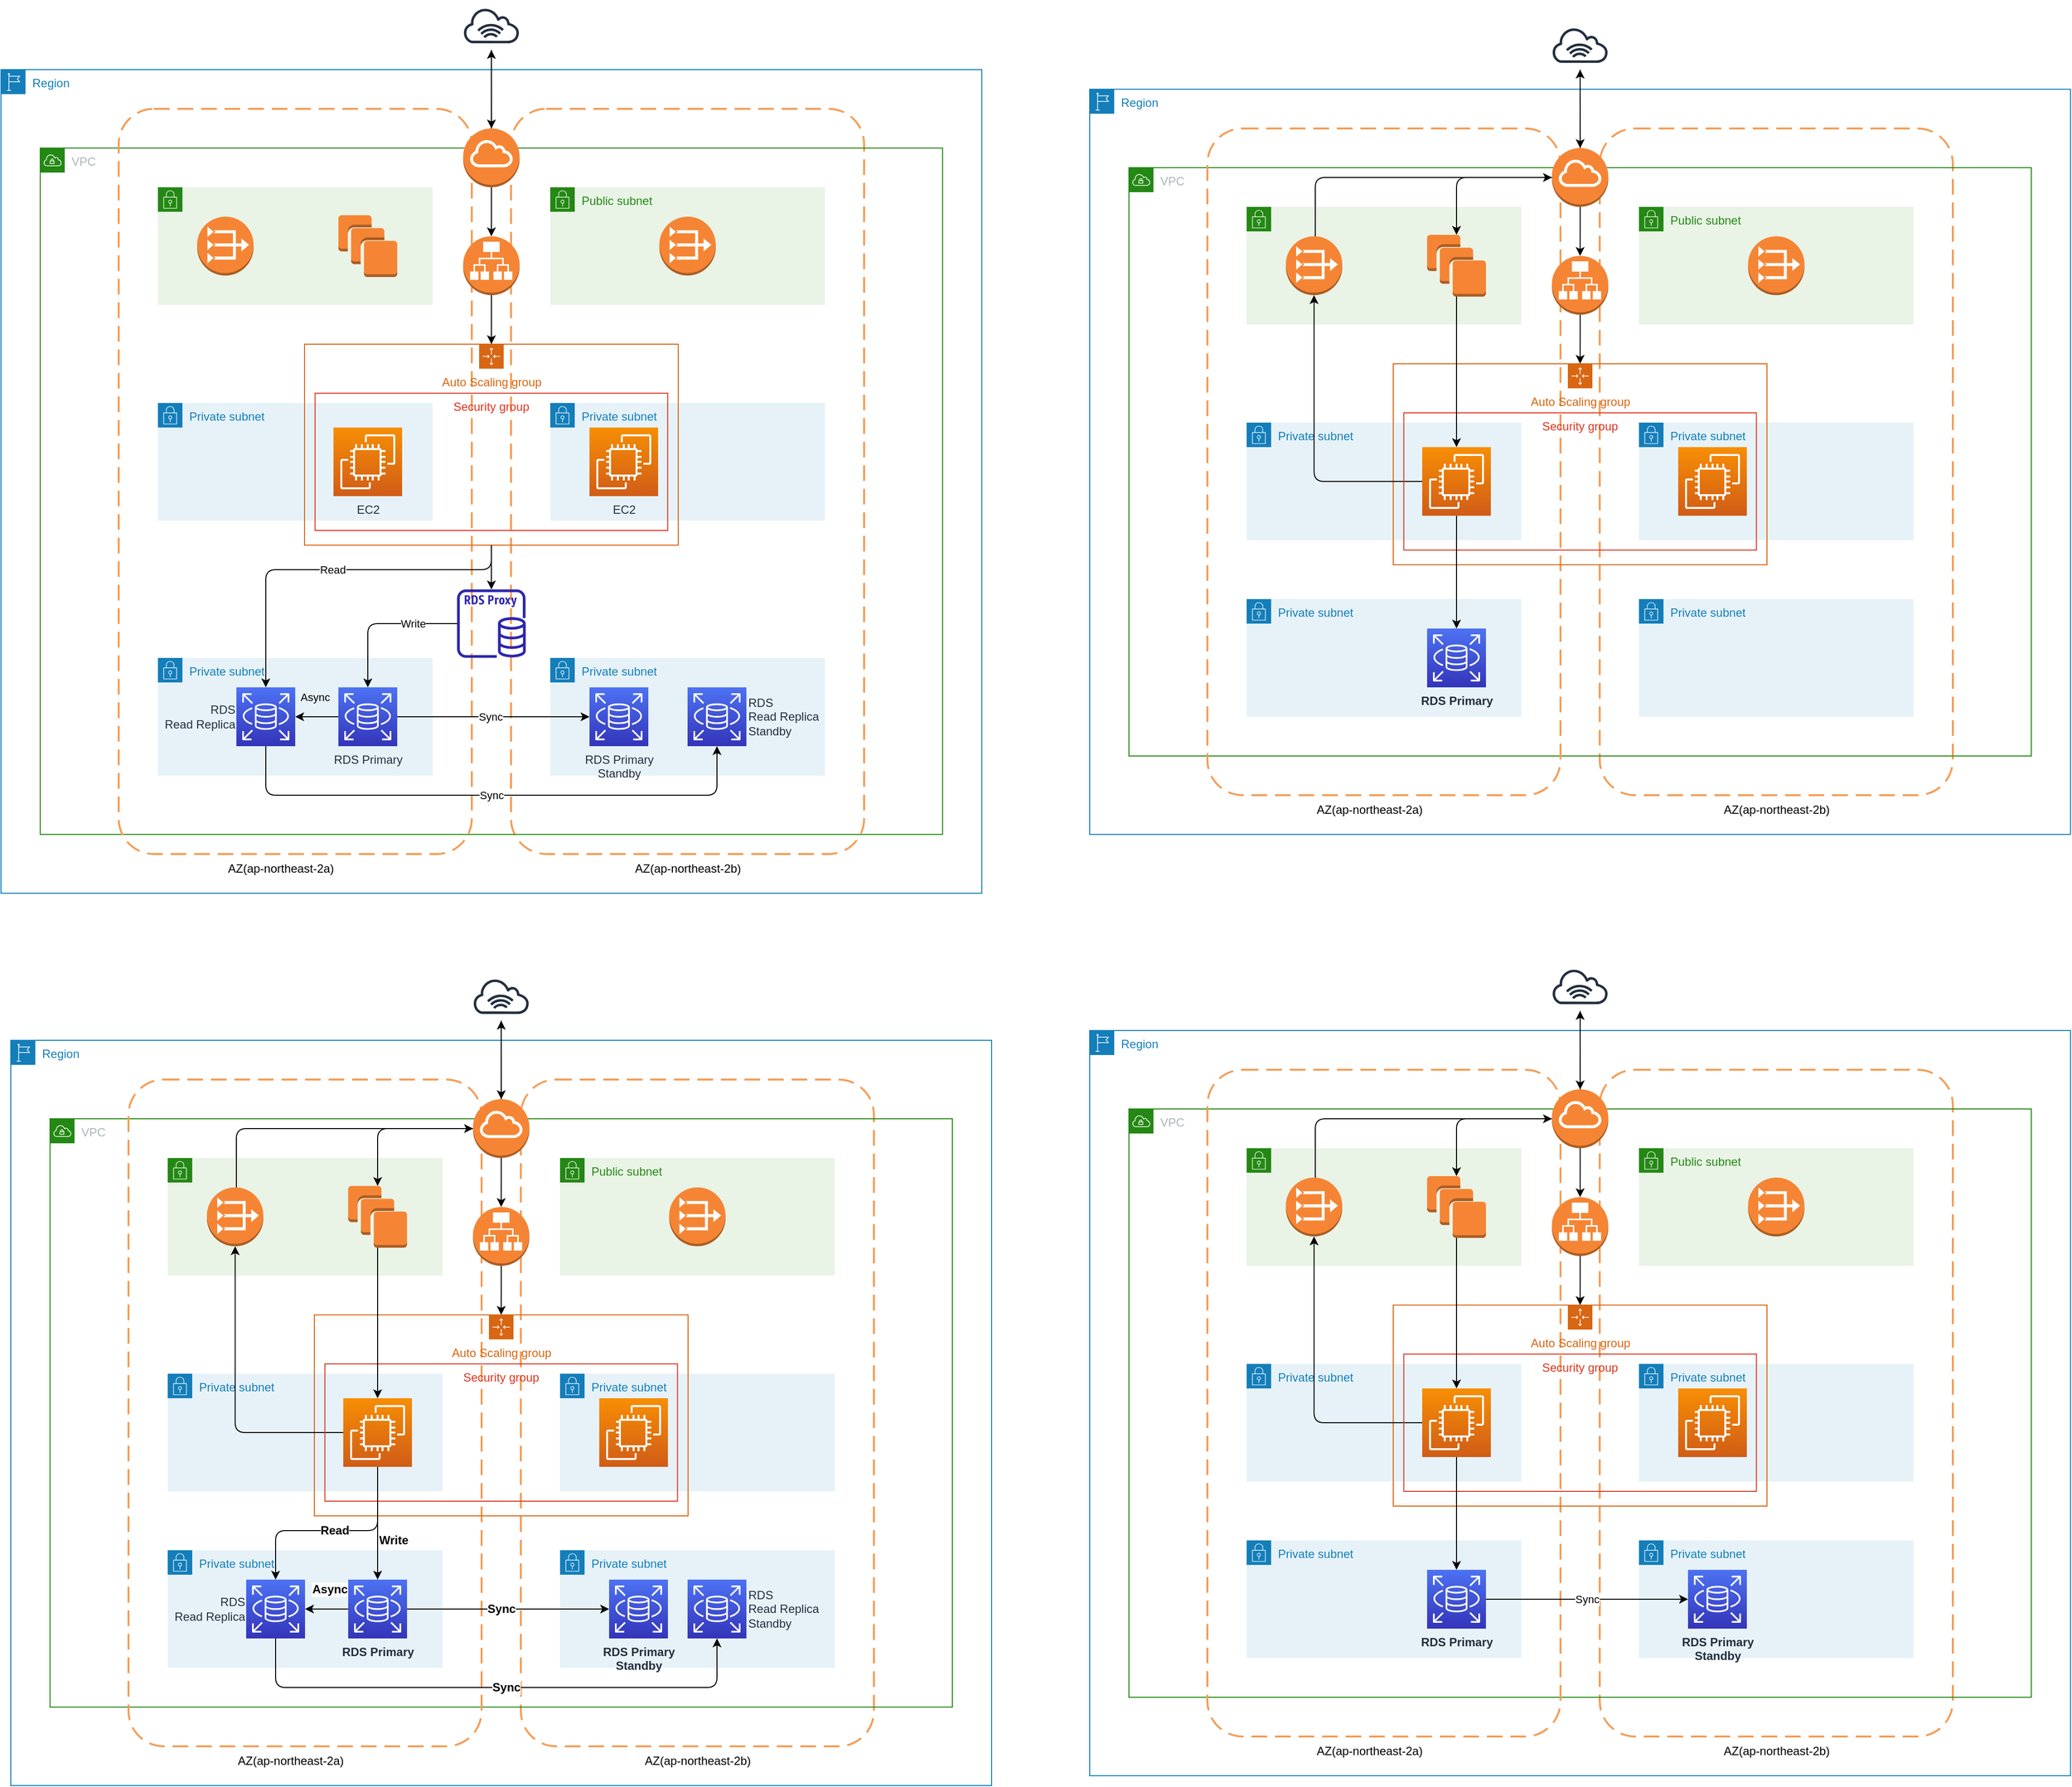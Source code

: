 <mxfile version="22.0.2" type="github">
  <diagram name="페이지-1" id="lG-F-R37Qlg_pKHcpFQY">
    <mxGraphModel dx="5185" dy="2955" grid="1" gridSize="10" guides="1" tooltips="1" connect="1" arrows="1" fold="1" page="1" pageScale="1" pageWidth="827" pageHeight="1169" math="0" shadow="0">
      <root>
        <mxCell id="0" />
        <mxCell id="1" parent="0" />
        <mxCell id="P-wajaCejd0a9nJOUH1o-1" value="Region" style="points=[[0,0],[0.25,0],[0.5,0],[0.75,0],[1,0],[1,0.25],[1,0.5],[1,0.75],[1,1],[0.75,1],[0.5,1],[0.25,1],[0,1],[0,0.75],[0,0.5],[0,0.25]];outlineConnect=0;gradientColor=none;html=1;whiteSpace=wrap;fontSize=12;fontStyle=0;container=1;pointerEvents=0;collapsible=0;recursiveResize=0;shape=mxgraph.aws4.group;grIcon=mxgraph.aws4.group_region;strokeColor=#147EBA;fillColor=none;verticalAlign=top;align=left;spacingLeft=30;fontColor=#147EBA;" parent="1" vertex="1">
          <mxGeometry x="40" y="80" width="1000" height="840" as="geometry" />
        </mxCell>
        <mxCell id="P-wajaCejd0a9nJOUH1o-2" value="" style="rounded=1;arcSize=10;dashed=1;strokeColor=#F59D56;fillColor=none;gradientColor=none;dashPattern=8 4;strokeWidth=2;" parent="P-wajaCejd0a9nJOUH1o-1" vertex="1">
          <mxGeometry x="520" y="40" width="360" height="760" as="geometry" />
        </mxCell>
        <mxCell id="P-wajaCejd0a9nJOUH1o-3" value="Private subnet" style="points=[[0,0],[0.25,0],[0.5,0],[0.75,0],[1,0],[1,0.25],[1,0.5],[1,0.75],[1,1],[0.75,1],[0.5,1],[0.25,1],[0,1],[0,0.75],[0,0.5],[0,0.25]];outlineConnect=0;gradientColor=none;html=1;whiteSpace=wrap;fontSize=12;fontStyle=0;container=1;pointerEvents=0;collapsible=0;recursiveResize=0;shape=mxgraph.aws4.group;grIcon=mxgraph.aws4.group_security_group;grStroke=0;strokeColor=#147EBA;fillColor=#E6F2F8;verticalAlign=top;align=left;spacingLeft=30;fontColor=#147EBA;dashed=0;" parent="P-wajaCejd0a9nJOUH1o-1" vertex="1">
          <mxGeometry x="560" y="340" width="280" height="120" as="geometry" />
        </mxCell>
        <mxCell id="P-wajaCejd0a9nJOUH1o-4" value="VPC" style="points=[[0,0],[0.25,0],[0.5,0],[0.75,0],[1,0],[1,0.25],[1,0.5],[1,0.75],[1,1],[0.75,1],[0.5,1],[0.25,1],[0,1],[0,0.75],[0,0.5],[0,0.25]];outlineConnect=0;gradientColor=none;html=1;whiteSpace=wrap;fontSize=12;fontStyle=0;container=1;pointerEvents=0;collapsible=0;recursiveResize=0;shape=mxgraph.aws4.group;grIcon=mxgraph.aws4.group_vpc;strokeColor=#248814;fillColor=none;verticalAlign=top;align=left;spacingLeft=30;fontColor=#AAB7B8;dashed=0;" parent="P-wajaCejd0a9nJOUH1o-1" vertex="1">
          <mxGeometry x="40" y="80" width="920" height="700" as="geometry" />
        </mxCell>
        <mxCell id="P-wajaCejd0a9nJOUH1o-5" value="" style="rounded=1;arcSize=10;dashed=1;strokeColor=#F59D56;fillColor=none;gradientColor=none;dashPattern=8 4;strokeWidth=2;" parent="P-wajaCejd0a9nJOUH1o-4" vertex="1">
          <mxGeometry x="80" y="-40" width="360" height="760" as="geometry" />
        </mxCell>
        <mxCell id="P-wajaCejd0a9nJOUH1o-6" value="" style="points=[[0,0],[0.25,0],[0.5,0],[0.75,0],[1,0],[1,0.25],[1,0.5],[1,0.75],[1,1],[0.75,1],[0.5,1],[0.25,1],[0,1],[0,0.75],[0,0.5],[0,0.25]];outlineConnect=0;gradientColor=none;html=1;whiteSpace=wrap;fontSize=12;fontStyle=0;container=1;pointerEvents=0;collapsible=0;recursiveResize=0;shape=mxgraph.aws4.group;grIcon=mxgraph.aws4.group_security_group;grStroke=0;strokeColor=#248814;fillColor=#E9F3E6;verticalAlign=top;align=left;spacingLeft=30;fontColor=#248814;dashed=0;" parent="P-wajaCejd0a9nJOUH1o-4" vertex="1">
          <mxGeometry x="120" y="40" width="280" height="120" as="geometry" />
        </mxCell>
        <mxCell id="P-wajaCejd0a9nJOUH1o-7" value="" style="outlineConnect=0;dashed=0;verticalLabelPosition=bottom;verticalAlign=top;align=center;html=1;shape=mxgraph.aws3.instances;fillColor=#F58534;gradientColor=none;" parent="P-wajaCejd0a9nJOUH1o-6" vertex="1">
          <mxGeometry x="184" y="28.5" width="60" height="63" as="geometry" />
        </mxCell>
        <mxCell id="P-wajaCejd0a9nJOUH1o-8" value="Private subnet" style="points=[[0,0],[0.25,0],[0.5,0],[0.75,0],[1,0],[1,0.25],[1,0.5],[1,0.75],[1,1],[0.75,1],[0.5,1],[0.25,1],[0,1],[0,0.75],[0,0.5],[0,0.25]];outlineConnect=0;gradientColor=none;html=1;whiteSpace=wrap;fontSize=12;fontStyle=0;container=1;pointerEvents=0;collapsible=0;recursiveResize=0;shape=mxgraph.aws4.group;grIcon=mxgraph.aws4.group_security_group;grStroke=0;strokeColor=#147EBA;fillColor=#E6F2F8;verticalAlign=top;align=left;spacingLeft=30;fontColor=#147EBA;dashed=0;" parent="P-wajaCejd0a9nJOUH1o-4" vertex="1">
          <mxGeometry x="120" y="260" width="280" height="120" as="geometry" />
        </mxCell>
        <mxCell id="P-wajaCejd0a9nJOUH1o-9" value="" style="outlineConnect=0;dashed=0;verticalLabelPosition=bottom;verticalAlign=top;align=center;html=1;shape=mxgraph.aws3.vpc_nat_gateway;fillColor=#F58534;gradientColor=none;" parent="P-wajaCejd0a9nJOUH1o-4" vertex="1">
          <mxGeometry x="160" y="70" width="57.5" height="60" as="geometry" />
        </mxCell>
        <mxCell id="zjDi19oVZL5EU52WIHQj-1" style="edgeStyle=orthogonalEdgeStyle;rounded=0;orthogonalLoop=1;jettySize=auto;html=1;" edge="1" parent="P-wajaCejd0a9nJOUH1o-4" source="P-wajaCejd0a9nJOUH1o-10" target="r5XocPFuYxAVI-EOpPNx-1">
          <mxGeometry relative="1" as="geometry">
            <Array as="points">
              <mxPoint x="460" y="440" />
              <mxPoint x="460" y="440" />
            </Array>
          </mxGeometry>
        </mxCell>
        <mxCell id="P-wajaCejd0a9nJOUH1o-10" value="Auto Scaling group" style="points=[[0,0],[0.25,0],[0.5,0],[0.75,0],[1,0],[1,0.25],[1,0.5],[1,0.75],[1,1],[0.75,1],[0.5,1],[0.25,1],[0,1],[0,0.75],[0,0.5],[0,0.25]];outlineConnect=0;gradientColor=none;html=1;whiteSpace=wrap;fontSize=12;fontStyle=0;container=1;pointerEvents=0;collapsible=0;recursiveResize=0;shape=mxgraph.aws4.groupCenter;grIcon=mxgraph.aws4.group_auto_scaling_group;grStroke=1;strokeColor=#D86613;fillColor=none;verticalAlign=top;align=center;fontColor=#D86613;spacingTop=25;" parent="P-wajaCejd0a9nJOUH1o-4" vertex="1">
          <mxGeometry x="269.5" y="200" width="381" height="205" as="geometry" />
        </mxCell>
        <mxCell id="P-wajaCejd0a9nJOUH1o-12" value="Security group" style="fillColor=none;strokeColor=#DD3522;verticalAlign=top;fontStyle=0;fontColor=#DD3522;whiteSpace=wrap;html=1;" parent="P-wajaCejd0a9nJOUH1o-4" vertex="1">
          <mxGeometry x="280.25" y="250" width="359.5" height="140" as="geometry" />
        </mxCell>
        <mxCell id="P-wajaCejd0a9nJOUH1o-15" value="" style="outlineConnect=0;dashed=0;verticalLabelPosition=bottom;verticalAlign=top;align=center;html=1;shape=mxgraph.aws3.internet_gateway;fillColor=#F58534;gradientColor=none;" parent="P-wajaCejd0a9nJOUH1o-4" vertex="1">
          <mxGeometry x="431.25" y="-20" width="57.5" height="60" as="geometry" />
        </mxCell>
        <mxCell id="P-wajaCejd0a9nJOUH1o-18" value="" style="outlineConnect=0;dashed=0;verticalLabelPosition=middle;verticalAlign=middle;align=left;html=1;shape=mxgraph.aws3.application_load_balancer;fillColor=#F58534;gradientColor=none;labelPosition=right;" parent="P-wajaCejd0a9nJOUH1o-4" vertex="1">
          <mxGeometry x="431.25" y="90" width="57.5" height="60" as="geometry" />
        </mxCell>
        <mxCell id="P-wajaCejd0a9nJOUH1o-19" style="edgeStyle=orthogonalEdgeStyle;rounded=0;orthogonalLoop=1;jettySize=auto;html=1;" parent="P-wajaCejd0a9nJOUH1o-4" source="P-wajaCejd0a9nJOUH1o-18" target="P-wajaCejd0a9nJOUH1o-10" edge="1">
          <mxGeometry relative="1" as="geometry" />
        </mxCell>
        <mxCell id="P-wajaCejd0a9nJOUH1o-29" value="Private subnet" style="points=[[0,0],[0.25,0],[0.5,0],[0.75,0],[1,0],[1,0.25],[1,0.5],[1,0.75],[1,1],[0.75,1],[0.5,1],[0.25,1],[0,1],[0,0.75],[0,0.5],[0,0.25]];outlineConnect=0;gradientColor=none;html=1;whiteSpace=wrap;fontSize=12;fontStyle=0;container=1;pointerEvents=0;collapsible=0;recursiveResize=0;shape=mxgraph.aws4.group;grIcon=mxgraph.aws4.group_security_group;grStroke=0;strokeColor=#147EBA;fillColor=#E6F2F8;verticalAlign=top;align=left;spacingLeft=30;fontColor=#147EBA;dashed=0;" parent="P-wajaCejd0a9nJOUH1o-4" vertex="1">
          <mxGeometry x="120" y="520" width="280" height="120" as="geometry" />
        </mxCell>
        <mxCell id="P-wajaCejd0a9nJOUH1o-20" style="edgeStyle=orthogonalEdgeStyle;rounded=0;orthogonalLoop=1;jettySize=auto;html=1;entryX=0.5;entryY=0;entryDx=0;entryDy=0;entryPerimeter=0;" parent="P-wajaCejd0a9nJOUH1o-4" source="P-wajaCejd0a9nJOUH1o-15" target="P-wajaCejd0a9nJOUH1o-18" edge="1">
          <mxGeometry relative="1" as="geometry" />
        </mxCell>
        <mxCell id="P-wajaCejd0a9nJOUH1o-41" value="Async" style="edgeStyle=orthogonalEdgeStyle;rounded=0;orthogonalLoop=1;jettySize=auto;html=1;labelBackgroundColor=none;" parent="P-wajaCejd0a9nJOUH1o-4" source="P-wajaCejd0a9nJOUH1o-32" target="P-wajaCejd0a9nJOUH1o-34" edge="1">
          <mxGeometry x="0.091" y="-20" relative="1" as="geometry">
            <mxPoint as="offset" />
          </mxGeometry>
        </mxCell>
        <mxCell id="P-wajaCejd0a9nJOUH1o-32" value="RDS Primary" style="sketch=0;points=[[0,0,0],[0.25,0,0],[0.5,0,0],[0.75,0,0],[1,0,0],[0,1,0],[0.25,1,0],[0.5,1,0],[0.75,1,0],[1,1,0],[0,0.25,0],[0,0.5,0],[0,0.75,0],[1,0.25,0],[1,0.5,0],[1,0.75,0]];outlineConnect=0;fontColor=#232F3E;gradientColor=#4D72F3;gradientDirection=north;fillColor=#3334B9;strokeColor=#ffffff;dashed=0;verticalLabelPosition=bottom;verticalAlign=top;align=center;html=1;fontSize=12;fontStyle=0;aspect=fixed;shape=mxgraph.aws4.resourceIcon;resIcon=mxgraph.aws4.rds;" parent="P-wajaCejd0a9nJOUH1o-4" vertex="1">
          <mxGeometry x="304" y="550" width="60" height="60" as="geometry" />
        </mxCell>
        <mxCell id="P-wajaCejd0a9nJOUH1o-34" value="RDS&lt;br&gt;Read Replica" style="sketch=0;points=[[0,0,0],[0.25,0,0],[0.5,0,0],[0.75,0,0],[1,0,0],[0,1,0],[0.25,1,0],[0.5,1,0],[0.75,1,0],[1,1,0],[0,0.25,0],[0,0.5,0],[0,0.75,0],[1,0.25,0],[1,0.5,0],[1,0.75,0]];outlineConnect=0;fontColor=#232F3E;gradientColor=#4D72F3;gradientDirection=north;fillColor=#3334B9;strokeColor=#ffffff;dashed=0;verticalLabelPosition=middle;verticalAlign=middle;align=right;html=1;fontSize=12;fontStyle=0;aspect=fixed;shape=mxgraph.aws4.resourceIcon;resIcon=mxgraph.aws4.rds;labelPosition=left;" parent="P-wajaCejd0a9nJOUH1o-4" vertex="1">
          <mxGeometry x="200" y="550" width="60" height="60" as="geometry" />
        </mxCell>
        <mxCell id="P-wajaCejd0a9nJOUH1o-13" value="EC2" style="sketch=0;points=[[0,0,0],[0.25,0,0],[0.5,0,0],[0.75,0,0],[1,0,0],[0,1,0],[0.25,1,0],[0.5,1,0],[0.75,1,0],[1,1,0],[0,0.25,0],[0,0.5,0],[0,0.75,0],[1,0.25,0],[1,0.5,0],[1,0.75,0]];outlineConnect=0;fontColor=#232F3E;gradientColor=#F78E04;gradientDirection=north;fillColor=#D05C17;strokeColor=#ffffff;dashed=0;verticalLabelPosition=bottom;verticalAlign=top;align=center;html=1;fontSize=12;fontStyle=0;aspect=fixed;shape=mxgraph.aws4.resourceIcon;resIcon=mxgraph.aws4.ec2;" parent="P-wajaCejd0a9nJOUH1o-4" vertex="1">
          <mxGeometry x="299" y="285" width="70" height="70" as="geometry" />
        </mxCell>
        <mxCell id="r5XocPFuYxAVI-EOpPNx-1" value="" style="sketch=0;outlineConnect=0;fontColor=#232F3E;gradientColor=none;fillColor=#2E27AD;strokeColor=none;dashed=0;verticalLabelPosition=bottom;verticalAlign=top;align=center;html=1;fontSize=12;fontStyle=0;aspect=fixed;pointerEvents=1;shape=mxgraph.aws4.rds_proxy;" parent="P-wajaCejd0a9nJOUH1o-4" vertex="1">
          <mxGeometry x="425" y="450" width="70" height="70" as="geometry" />
        </mxCell>
        <mxCell id="zjDi19oVZL5EU52WIHQj-2" value="Read" style="edgeStyle=orthogonalEdgeStyle;rounded=1;orthogonalLoop=1;jettySize=auto;html=1;" edge="1" parent="P-wajaCejd0a9nJOUH1o-4" source="P-wajaCejd0a9nJOUH1o-10">
          <mxGeometry relative="1" as="geometry">
            <mxPoint x="230" y="550" as="targetPoint" />
            <Array as="points">
              <mxPoint x="460" y="430" />
              <mxPoint x="230" y="430" />
            </Array>
          </mxGeometry>
        </mxCell>
        <mxCell id="zjDi19oVZL5EU52WIHQj-3" value="Write" style="edgeStyle=orthogonalEdgeStyle;rounded=1;orthogonalLoop=1;jettySize=auto;html=1;entryX=0.5;entryY=0;entryDx=0;entryDy=0;entryPerimeter=0;" edge="1" parent="P-wajaCejd0a9nJOUH1o-4" source="r5XocPFuYxAVI-EOpPNx-1" target="P-wajaCejd0a9nJOUH1o-32">
          <mxGeometry x="-0.423" relative="1" as="geometry">
            <mxPoint as="offset" />
          </mxGeometry>
        </mxCell>
        <mxCell id="P-wajaCejd0a9nJOUH1o-21" value="EC2" style="sketch=0;points=[[0,0,0],[0.25,0,0],[0.5,0,0],[0.75,0,0],[1,0,0],[0,1,0],[0.25,1,0],[0.5,1,0],[0.75,1,0],[1,1,0],[0,0.25,0],[0,0.5,0],[0,0.75,0],[1,0.25,0],[1,0.5,0],[1,0.75,0]];outlineConnect=0;fontColor=#232F3E;gradientColor=#F78E04;gradientDirection=north;fillColor=#D05C17;strokeColor=#ffffff;dashed=0;verticalLabelPosition=bottom;verticalAlign=top;align=center;html=1;fontSize=12;fontStyle=0;aspect=fixed;shape=mxgraph.aws4.resourceIcon;resIcon=mxgraph.aws4.ec2;" parent="P-wajaCejd0a9nJOUH1o-1" vertex="1">
          <mxGeometry x="600" y="365" width="70" height="70" as="geometry" />
        </mxCell>
        <mxCell id="P-wajaCejd0a9nJOUH1o-22" value="Public subnet" style="points=[[0,0],[0.25,0],[0.5,0],[0.75,0],[1,0],[1,0.25],[1,0.5],[1,0.75],[1,1],[0.75,1],[0.5,1],[0.25,1],[0,1],[0,0.75],[0,0.5],[0,0.25]];outlineConnect=0;gradientColor=none;html=1;whiteSpace=wrap;fontSize=12;fontStyle=0;container=1;pointerEvents=0;collapsible=0;recursiveResize=0;shape=mxgraph.aws4.group;grIcon=mxgraph.aws4.group_security_group;grStroke=0;strokeColor=#248814;fillColor=#E9F3E6;verticalAlign=top;align=left;spacingLeft=30;fontColor=#248814;dashed=0;" parent="P-wajaCejd0a9nJOUH1o-1" vertex="1">
          <mxGeometry x="560" y="120" width="280" height="120" as="geometry" />
        </mxCell>
        <mxCell id="P-wajaCejd0a9nJOUH1o-23" value="" style="outlineConnect=0;dashed=0;verticalLabelPosition=bottom;verticalAlign=top;align=center;html=1;shape=mxgraph.aws3.vpc_nat_gateway;fillColor=#F58534;gradientColor=none;" parent="P-wajaCejd0a9nJOUH1o-1" vertex="1">
          <mxGeometry x="671.25" y="150" width="57.5" height="60" as="geometry" />
        </mxCell>
        <mxCell id="P-wajaCejd0a9nJOUH1o-24" value="AZ(ap-northeast-2a)" style="text;html=1;align=center;verticalAlign=middle;resizable=0;points=[];autosize=1;strokeColor=none;fillColor=none;" parent="P-wajaCejd0a9nJOUH1o-1" vertex="1">
          <mxGeometry x="220" y="800" width="130" height="30" as="geometry" />
        </mxCell>
        <mxCell id="P-wajaCejd0a9nJOUH1o-25" value="AZ(ap-northeast-2b)" style="text;html=1;align=center;verticalAlign=middle;resizable=0;points=[];autosize=1;strokeColor=none;fillColor=none;" parent="P-wajaCejd0a9nJOUH1o-1" vertex="1">
          <mxGeometry x="635" y="800" width="130" height="30" as="geometry" />
        </mxCell>
        <mxCell id="P-wajaCejd0a9nJOUH1o-30" value="Private subnet" style="points=[[0,0],[0.25,0],[0.5,0],[0.75,0],[1,0],[1,0.25],[1,0.5],[1,0.75],[1,1],[0.75,1],[0.5,1],[0.25,1],[0,1],[0,0.75],[0,0.5],[0,0.25]];outlineConnect=0;gradientColor=none;html=1;whiteSpace=wrap;fontSize=12;fontStyle=0;container=1;pointerEvents=0;collapsible=0;recursiveResize=0;shape=mxgraph.aws4.group;grIcon=mxgraph.aws4.group_security_group;grStroke=0;strokeColor=#147EBA;fillColor=#E6F2F8;verticalAlign=top;align=left;spacingLeft=30;fontColor=#147EBA;dashed=0;" parent="P-wajaCejd0a9nJOUH1o-1" vertex="1">
          <mxGeometry x="560" y="600" width="280" height="120" as="geometry" />
        </mxCell>
        <mxCell id="P-wajaCejd0a9nJOUH1o-35" value="RDS Primary&lt;br&gt;Standby" style="sketch=0;points=[[0,0,0],[0.25,0,0],[0.5,0,0],[0.75,0,0],[1,0,0],[0,1,0],[0.25,1,0],[0.5,1,0],[0.75,1,0],[1,1,0],[0,0.25,0],[0,0.5,0],[0,0.75,0],[1,0.25,0],[1,0.5,0],[1,0.75,0]];outlineConnect=0;fontColor=#232F3E;gradientColor=#4D72F3;gradientDirection=north;fillColor=#3334B9;strokeColor=#ffffff;dashed=0;verticalLabelPosition=bottom;verticalAlign=top;align=center;html=1;fontSize=12;fontStyle=0;aspect=fixed;shape=mxgraph.aws4.resourceIcon;resIcon=mxgraph.aws4.rds;" parent="P-wajaCejd0a9nJOUH1o-1" vertex="1">
          <mxGeometry x="600" y="630" width="60" height="60" as="geometry" />
        </mxCell>
        <mxCell id="P-wajaCejd0a9nJOUH1o-36" value="RDS&lt;br&gt;Read Replica&lt;br&gt;Standby" style="sketch=0;points=[[0,0,0],[0.25,0,0],[0.5,0,0],[0.75,0,0],[1,0,0],[0,1,0],[0.25,1,0],[0.5,1,0],[0.75,1,0],[1,1,0],[0,0.25,0],[0,0.5,0],[0,0.75,0],[1,0.25,0],[1,0.5,0],[1,0.75,0]];outlineConnect=0;fontColor=#232F3E;gradientColor=#4D72F3;gradientDirection=north;fillColor=#3334B9;strokeColor=#ffffff;dashed=0;verticalLabelPosition=middle;verticalAlign=middle;align=left;html=1;fontSize=12;fontStyle=0;aspect=fixed;shape=mxgraph.aws4.resourceIcon;resIcon=mxgraph.aws4.rds;labelPosition=right;" parent="P-wajaCejd0a9nJOUH1o-1" vertex="1">
          <mxGeometry x="700" y="630" width="60" height="60" as="geometry" />
        </mxCell>
        <mxCell id="P-wajaCejd0a9nJOUH1o-39" value="Sync" style="edgeStyle=orthogonalEdgeStyle;rounded=0;orthogonalLoop=1;jettySize=auto;html=1;entryX=0;entryY=0.5;entryDx=0;entryDy=0;entryPerimeter=0;" parent="P-wajaCejd0a9nJOUH1o-1" source="P-wajaCejd0a9nJOUH1o-32" target="P-wajaCejd0a9nJOUH1o-35" edge="1">
          <mxGeometry x="-0.02" relative="1" as="geometry">
            <mxPoint x="-1" as="offset" />
          </mxGeometry>
        </mxCell>
        <mxCell id="P-wajaCejd0a9nJOUH1o-40" value="Sync" style="edgeStyle=orthogonalEdgeStyle;rounded=1;orthogonalLoop=1;jettySize=auto;html=1;entryX=0.5;entryY=1;entryDx=0;entryDy=0;entryPerimeter=0;" parent="P-wajaCejd0a9nJOUH1o-1" source="P-wajaCejd0a9nJOUH1o-34" target="P-wajaCejd0a9nJOUH1o-36" edge="1">
          <mxGeometry relative="1" as="geometry">
            <Array as="points">
              <mxPoint x="270" y="740" />
              <mxPoint x="730" y="740" />
            </Array>
          </mxGeometry>
        </mxCell>
        <mxCell id="P-wajaCejd0a9nJOUH1o-26" style="edgeStyle=orthogonalEdgeStyle;rounded=0;orthogonalLoop=1;jettySize=auto;html=1;" parent="1" source="P-wajaCejd0a9nJOUH1o-27" target="P-wajaCejd0a9nJOUH1o-15" edge="1">
          <mxGeometry relative="1" as="geometry" />
        </mxCell>
        <mxCell id="P-wajaCejd0a9nJOUH1o-27" value="" style="sketch=0;outlineConnect=0;fontColor=#232F3E;gradientColor=none;strokeColor=#232F3E;fillColor=#ffffff;dashed=0;verticalLabelPosition=bottom;verticalAlign=top;align=center;html=1;fontSize=12;fontStyle=0;shape=mxgraph.aws4.resourceIcon;resIcon=mxgraph.aws4.internet_alt1;" parent="1" vertex="1">
          <mxGeometry x="505" y="10" width="70" height="50" as="geometry" />
        </mxCell>
        <mxCell id="P-wajaCejd0a9nJOUH1o-28" style="edgeStyle=orthogonalEdgeStyle;rounded=0;orthogonalLoop=1;jettySize=auto;html=1;" parent="1" source="P-wajaCejd0a9nJOUH1o-15" target="P-wajaCejd0a9nJOUH1o-27" edge="1">
          <mxGeometry relative="1" as="geometry" />
        </mxCell>
        <mxCell id="r5XocPFuYxAVI-EOpPNx-6" value="Region" style="points=[[0,0],[0.25,0],[0.5,0],[0.75,0],[1,0],[1,0.25],[1,0.5],[1,0.75],[1,1],[0.75,1],[0.5,1],[0.25,1],[0,1],[0,0.75],[0,0.5],[0,0.25]];outlineConnect=0;gradientColor=none;html=1;whiteSpace=wrap;fontSize=12;fontStyle=0;container=1;pointerEvents=0;collapsible=0;recursiveResize=0;shape=mxgraph.aws4.group;grIcon=mxgraph.aws4.group_region;strokeColor=#147EBA;fillColor=none;verticalAlign=top;align=left;spacingLeft=30;fontColor=#147EBA;" parent="1" vertex="1">
          <mxGeometry x="1150" y="100" width="1000" height="760" as="geometry" />
        </mxCell>
        <mxCell id="r5XocPFuYxAVI-EOpPNx-7" value="" style="rounded=1;arcSize=10;dashed=1;strokeColor=#F59D56;fillColor=none;gradientColor=none;dashPattern=8 4;strokeWidth=2;" parent="r5XocPFuYxAVI-EOpPNx-6" vertex="1">
          <mxGeometry x="520" y="40" width="360" height="680" as="geometry" />
        </mxCell>
        <mxCell id="r5XocPFuYxAVI-EOpPNx-8" value="Private subnet" style="points=[[0,0],[0.25,0],[0.5,0],[0.75,0],[1,0],[1,0.25],[1,0.5],[1,0.75],[1,1],[0.75,1],[0.5,1],[0.25,1],[0,1],[0,0.75],[0,0.5],[0,0.25]];outlineConnect=0;gradientColor=none;html=1;whiteSpace=wrap;fontSize=12;fontStyle=0;container=1;pointerEvents=0;collapsible=0;recursiveResize=0;shape=mxgraph.aws4.group;grIcon=mxgraph.aws4.group_security_group;grStroke=0;strokeColor=#147EBA;fillColor=#E6F2F8;verticalAlign=top;align=left;spacingLeft=30;fontColor=#147EBA;dashed=0;" parent="r5XocPFuYxAVI-EOpPNx-6" vertex="1">
          <mxGeometry x="560" y="340" width="280" height="120" as="geometry" />
        </mxCell>
        <mxCell id="r5XocPFuYxAVI-EOpPNx-9" value="VPC" style="points=[[0,0],[0.25,0],[0.5,0],[0.75,0],[1,0],[1,0.25],[1,0.5],[1,0.75],[1,1],[0.75,1],[0.5,1],[0.25,1],[0,1],[0,0.75],[0,0.5],[0,0.25]];outlineConnect=0;gradientColor=none;html=1;whiteSpace=wrap;fontSize=12;fontStyle=0;container=1;pointerEvents=0;collapsible=0;recursiveResize=0;shape=mxgraph.aws4.group;grIcon=mxgraph.aws4.group_vpc;strokeColor=#248814;fillColor=none;verticalAlign=top;align=left;spacingLeft=30;fontColor=#AAB7B8;dashed=0;" parent="r5XocPFuYxAVI-EOpPNx-6" vertex="1">
          <mxGeometry x="40" y="80" width="920" height="600" as="geometry" />
        </mxCell>
        <mxCell id="r5XocPFuYxAVI-EOpPNx-10" value="" style="rounded=1;arcSize=10;dashed=1;strokeColor=#F59D56;fillColor=none;gradientColor=none;dashPattern=8 4;strokeWidth=2;" parent="r5XocPFuYxAVI-EOpPNx-9" vertex="1">
          <mxGeometry x="80" y="-40" width="360" height="680" as="geometry" />
        </mxCell>
        <mxCell id="r5XocPFuYxAVI-EOpPNx-11" value="" style="points=[[0,0],[0.25,0],[0.5,0],[0.75,0],[1,0],[1,0.25],[1,0.5],[1,0.75],[1,1],[0.75,1],[0.5,1],[0.25,1],[0,1],[0,0.75],[0,0.5],[0,0.25]];outlineConnect=0;gradientColor=none;html=1;whiteSpace=wrap;fontSize=12;fontStyle=0;container=1;pointerEvents=0;collapsible=0;recursiveResize=0;shape=mxgraph.aws4.group;grIcon=mxgraph.aws4.group_security_group;grStroke=0;strokeColor=#248814;fillColor=#E9F3E6;verticalAlign=top;align=left;spacingLeft=30;fontColor=#248814;dashed=0;" parent="r5XocPFuYxAVI-EOpPNx-9" vertex="1">
          <mxGeometry x="120" y="40" width="280" height="120" as="geometry" />
        </mxCell>
        <mxCell id="r5XocPFuYxAVI-EOpPNx-12" value="" style="outlineConnect=0;dashed=0;verticalLabelPosition=bottom;verticalAlign=top;align=center;html=1;shape=mxgraph.aws3.instances;fillColor=#F58534;gradientColor=none;" parent="r5XocPFuYxAVI-EOpPNx-11" vertex="1">
          <mxGeometry x="184" y="28.5" width="60" height="63" as="geometry" />
        </mxCell>
        <mxCell id="r5XocPFuYxAVI-EOpPNx-13" value="Private subnet" style="points=[[0,0],[0.25,0],[0.5,0],[0.75,0],[1,0],[1,0.25],[1,0.5],[1,0.75],[1,1],[0.75,1],[0.5,1],[0.25,1],[0,1],[0,0.75],[0,0.5],[0,0.25]];outlineConnect=0;gradientColor=none;html=1;whiteSpace=wrap;fontSize=12;fontStyle=0;container=1;pointerEvents=0;collapsible=0;recursiveResize=0;shape=mxgraph.aws4.group;grIcon=mxgraph.aws4.group_security_group;grStroke=0;strokeColor=#147EBA;fillColor=#E6F2F8;verticalAlign=top;align=left;spacingLeft=30;fontColor=#147EBA;dashed=0;" parent="r5XocPFuYxAVI-EOpPNx-9" vertex="1">
          <mxGeometry x="120" y="260" width="280" height="120" as="geometry" />
        </mxCell>
        <mxCell id="r5XocPFuYxAVI-EOpPNx-14" value="" style="outlineConnect=0;dashed=0;verticalLabelPosition=bottom;verticalAlign=top;align=center;html=1;shape=mxgraph.aws3.vpc_nat_gateway;fillColor=#F58534;gradientColor=none;" parent="r5XocPFuYxAVI-EOpPNx-9" vertex="1">
          <mxGeometry x="160" y="70" width="57.5" height="60" as="geometry" />
        </mxCell>
        <mxCell id="r5XocPFuYxAVI-EOpPNx-15" value="Auto Scaling group" style="points=[[0,0],[0.25,0],[0.5,0],[0.75,0],[1,0],[1,0.25],[1,0.5],[1,0.75],[1,1],[0.75,1],[0.5,1],[0.25,1],[0,1],[0,0.75],[0,0.5],[0,0.25]];outlineConnect=0;gradientColor=none;html=1;whiteSpace=wrap;fontSize=12;fontStyle=0;container=1;pointerEvents=0;collapsible=0;recursiveResize=0;shape=mxgraph.aws4.groupCenter;grIcon=mxgraph.aws4.group_auto_scaling_group;grStroke=1;strokeColor=#D86613;fillColor=none;verticalAlign=top;align=center;fontColor=#D86613;spacingTop=25;" parent="r5XocPFuYxAVI-EOpPNx-9" vertex="1">
          <mxGeometry x="269.5" y="200" width="381" height="205" as="geometry" />
        </mxCell>
        <mxCell id="r5XocPFuYxAVI-EOpPNx-16" style="edgeStyle=orthogonalEdgeStyle;rounded=1;orthogonalLoop=1;jettySize=auto;html=1;" parent="r5XocPFuYxAVI-EOpPNx-9" source="r5XocPFuYxAVI-EOpPNx-29" target="r5XocPFuYxAVI-EOpPNx-14" edge="1">
          <mxGeometry relative="1" as="geometry" />
        </mxCell>
        <mxCell id="r5XocPFuYxAVI-EOpPNx-17" value="Security group" style="fillColor=none;strokeColor=#DD3522;verticalAlign=top;fontStyle=0;fontColor=#DD3522;whiteSpace=wrap;html=1;" parent="r5XocPFuYxAVI-EOpPNx-9" vertex="1">
          <mxGeometry x="280.25" y="250" width="359.5" height="140" as="geometry" />
        </mxCell>
        <mxCell id="r5XocPFuYxAVI-EOpPNx-18" style="edgeStyle=orthogonalEdgeStyle;rounded=0;orthogonalLoop=1;jettySize=auto;html=1;" parent="r5XocPFuYxAVI-EOpPNx-9" source="r5XocPFuYxAVI-EOpPNx-12" target="r5XocPFuYxAVI-EOpPNx-29" edge="1">
          <mxGeometry relative="1" as="geometry" />
        </mxCell>
        <mxCell id="r5XocPFuYxAVI-EOpPNx-19" value="" style="outlineConnect=0;dashed=0;verticalLabelPosition=bottom;verticalAlign=top;align=center;html=1;shape=mxgraph.aws3.internet_gateway;fillColor=#F58534;gradientColor=none;" parent="r5XocPFuYxAVI-EOpPNx-9" vertex="1">
          <mxGeometry x="431.25" y="-20" width="57.5" height="60" as="geometry" />
        </mxCell>
        <mxCell id="r5XocPFuYxAVI-EOpPNx-20" style="edgeStyle=orthogonalEdgeStyle;rounded=1;orthogonalLoop=1;jettySize=auto;html=1;entryX=0;entryY=0.5;entryDx=0;entryDy=0;entryPerimeter=0;" parent="r5XocPFuYxAVI-EOpPNx-9" source="r5XocPFuYxAVI-EOpPNx-14" target="r5XocPFuYxAVI-EOpPNx-19" edge="1">
          <mxGeometry relative="1" as="geometry">
            <Array as="points">
              <mxPoint x="190" y="10" />
            </Array>
          </mxGeometry>
        </mxCell>
        <mxCell id="r5XocPFuYxAVI-EOpPNx-21" style="edgeStyle=orthogonalEdgeStyle;rounded=1;orthogonalLoop=1;jettySize=auto;html=1;" parent="r5XocPFuYxAVI-EOpPNx-9" source="r5XocPFuYxAVI-EOpPNx-19" target="r5XocPFuYxAVI-EOpPNx-12" edge="1">
          <mxGeometry relative="1" as="geometry" />
        </mxCell>
        <mxCell id="r5XocPFuYxAVI-EOpPNx-22" value="" style="outlineConnect=0;dashed=0;verticalLabelPosition=middle;verticalAlign=middle;align=left;html=1;shape=mxgraph.aws3.application_load_balancer;fillColor=#F58534;gradientColor=none;labelPosition=right;" parent="r5XocPFuYxAVI-EOpPNx-9" vertex="1">
          <mxGeometry x="431.25" y="90" width="57.5" height="60" as="geometry" />
        </mxCell>
        <mxCell id="r5XocPFuYxAVI-EOpPNx-23" style="edgeStyle=orthogonalEdgeStyle;rounded=0;orthogonalLoop=1;jettySize=auto;html=1;" parent="r5XocPFuYxAVI-EOpPNx-9" source="r5XocPFuYxAVI-EOpPNx-22" target="r5XocPFuYxAVI-EOpPNx-15" edge="1">
          <mxGeometry relative="1" as="geometry" />
        </mxCell>
        <mxCell id="r5XocPFuYxAVI-EOpPNx-24" value="Private subnet" style="points=[[0,0],[0.25,0],[0.5,0],[0.75,0],[1,0],[1,0.25],[1,0.5],[1,0.75],[1,1],[0.75,1],[0.5,1],[0.25,1],[0,1],[0,0.75],[0,0.5],[0,0.25]];outlineConnect=0;gradientColor=none;html=1;whiteSpace=wrap;fontSize=12;fontStyle=0;container=1;pointerEvents=0;collapsible=0;recursiveResize=0;shape=mxgraph.aws4.group;grIcon=mxgraph.aws4.group_security_group;grStroke=0;strokeColor=#147EBA;fillColor=#E6F2F8;verticalAlign=top;align=left;spacingLeft=30;fontColor=#147EBA;dashed=0;" parent="r5XocPFuYxAVI-EOpPNx-9" vertex="1">
          <mxGeometry x="120" y="440" width="280" height="120" as="geometry" />
        </mxCell>
        <mxCell id="r5XocPFuYxAVI-EOpPNx-25" style="edgeStyle=orthogonalEdgeStyle;rounded=0;orthogonalLoop=1;jettySize=auto;html=1;entryX=0.5;entryY=0;entryDx=0;entryDy=0;entryPerimeter=0;" parent="r5XocPFuYxAVI-EOpPNx-9" source="r5XocPFuYxAVI-EOpPNx-19" target="r5XocPFuYxAVI-EOpPNx-22" edge="1">
          <mxGeometry relative="1" as="geometry" />
        </mxCell>
        <mxCell id="r5XocPFuYxAVI-EOpPNx-27" value="RDS Primary" style="sketch=0;points=[[0,0,0],[0.25,0,0],[0.5,0,0],[0.75,0,0],[1,0,0],[0,1,0],[0.25,1,0],[0.5,1,0],[0.75,1,0],[1,1,0],[0,0.25,0],[0,0.5,0],[0,0.75,0],[1,0.25,0],[1,0.5,0],[1,0.75,0]];outlineConnect=0;fontColor=#232F3E;gradientColor=#4D72F3;gradientDirection=north;fillColor=#3334B9;strokeColor=#ffffff;dashed=0;verticalLabelPosition=bottom;verticalAlign=top;align=center;html=1;fontSize=12;fontStyle=1;aspect=fixed;shape=mxgraph.aws4.resourceIcon;resIcon=mxgraph.aws4.rds;" parent="r5XocPFuYxAVI-EOpPNx-9" vertex="1">
          <mxGeometry x="304" y="470" width="60" height="60" as="geometry" />
        </mxCell>
        <mxCell id="r5XocPFuYxAVI-EOpPNx-47" style="edgeStyle=orthogonalEdgeStyle;rounded=0;orthogonalLoop=1;jettySize=auto;html=1;entryX=0.5;entryY=0;entryDx=0;entryDy=0;entryPerimeter=0;" parent="r5XocPFuYxAVI-EOpPNx-9" source="r5XocPFuYxAVI-EOpPNx-29" target="r5XocPFuYxAVI-EOpPNx-27" edge="1">
          <mxGeometry relative="1" as="geometry" />
        </mxCell>
        <mxCell id="r5XocPFuYxAVI-EOpPNx-29" value="" style="sketch=0;points=[[0,0,0],[0.25,0,0],[0.5,0,0],[0.75,0,0],[1,0,0],[0,1,0],[0.25,1,0],[0.5,1,0],[0.75,1,0],[1,1,0],[0,0.25,0],[0,0.5,0],[0,0.75,0],[1,0.25,0],[1,0.5,0],[1,0.75,0]];outlineConnect=0;fontColor=#232F3E;gradientColor=#F78E04;gradientDirection=north;fillColor=#D05C17;strokeColor=#ffffff;dashed=0;verticalLabelPosition=bottom;verticalAlign=top;align=center;html=1;fontSize=12;fontStyle=0;aspect=fixed;shape=mxgraph.aws4.resourceIcon;resIcon=mxgraph.aws4.ec2;" parent="r5XocPFuYxAVI-EOpPNx-9" vertex="1">
          <mxGeometry x="299" y="285" width="70" height="70" as="geometry" />
        </mxCell>
        <mxCell id="r5XocPFuYxAVI-EOpPNx-34" value="" style="sketch=0;points=[[0,0,0],[0.25,0,0],[0.5,0,0],[0.75,0,0],[1,0,0],[0,1,0],[0.25,1,0],[0.5,1,0],[0.75,1,0],[1,1,0],[0,0.25,0],[0,0.5,0],[0,0.75,0],[1,0.25,0],[1,0.5,0],[1,0.75,0]];outlineConnect=0;fontColor=#232F3E;gradientColor=#F78E04;gradientDirection=north;fillColor=#D05C17;strokeColor=#ffffff;dashed=0;verticalLabelPosition=bottom;verticalAlign=top;align=center;html=1;fontSize=12;fontStyle=0;aspect=fixed;shape=mxgraph.aws4.resourceIcon;resIcon=mxgraph.aws4.ec2;" parent="r5XocPFuYxAVI-EOpPNx-6" vertex="1">
          <mxGeometry x="600" y="365" width="70" height="70" as="geometry" />
        </mxCell>
        <mxCell id="r5XocPFuYxAVI-EOpPNx-35" value="Public subnet" style="points=[[0,0],[0.25,0],[0.5,0],[0.75,0],[1,0],[1,0.25],[1,0.5],[1,0.75],[1,1],[0.75,1],[0.5,1],[0.25,1],[0,1],[0,0.75],[0,0.5],[0,0.25]];outlineConnect=0;gradientColor=none;html=1;whiteSpace=wrap;fontSize=12;fontStyle=0;container=1;pointerEvents=0;collapsible=0;recursiveResize=0;shape=mxgraph.aws4.group;grIcon=mxgraph.aws4.group_security_group;grStroke=0;strokeColor=#248814;fillColor=#E9F3E6;verticalAlign=top;align=left;spacingLeft=30;fontColor=#248814;dashed=0;" parent="r5XocPFuYxAVI-EOpPNx-6" vertex="1">
          <mxGeometry x="560" y="120" width="280" height="120" as="geometry" />
        </mxCell>
        <mxCell id="r5XocPFuYxAVI-EOpPNx-36" value="" style="outlineConnect=0;dashed=0;verticalLabelPosition=bottom;verticalAlign=top;align=center;html=1;shape=mxgraph.aws3.vpc_nat_gateway;fillColor=#F58534;gradientColor=none;" parent="r5XocPFuYxAVI-EOpPNx-6" vertex="1">
          <mxGeometry x="671.25" y="150" width="57.5" height="60" as="geometry" />
        </mxCell>
        <mxCell id="r5XocPFuYxAVI-EOpPNx-37" value="AZ(ap-northeast-2a)" style="text;html=1;align=center;verticalAlign=middle;resizable=0;points=[];autosize=1;strokeColor=none;fillColor=none;" parent="r5XocPFuYxAVI-EOpPNx-6" vertex="1">
          <mxGeometry x="220" y="720" width="130" height="30" as="geometry" />
        </mxCell>
        <mxCell id="r5XocPFuYxAVI-EOpPNx-38" value="AZ(ap-northeast-2b)" style="text;html=1;align=center;verticalAlign=middle;resizable=0;points=[];autosize=1;strokeColor=none;fillColor=none;" parent="r5XocPFuYxAVI-EOpPNx-6" vertex="1">
          <mxGeometry x="635" y="720" width="130" height="30" as="geometry" />
        </mxCell>
        <mxCell id="r5XocPFuYxAVI-EOpPNx-39" value="Private subnet" style="points=[[0,0],[0.25,0],[0.5,0],[0.75,0],[1,0],[1,0.25],[1,0.5],[1,0.75],[1,1],[0.75,1],[0.5,1],[0.25,1],[0,1],[0,0.75],[0,0.5],[0,0.25]];outlineConnect=0;gradientColor=none;html=1;whiteSpace=wrap;fontSize=12;fontStyle=0;container=1;pointerEvents=0;collapsible=0;recursiveResize=0;shape=mxgraph.aws4.group;grIcon=mxgraph.aws4.group_security_group;grStroke=0;strokeColor=#147EBA;fillColor=#E6F2F8;verticalAlign=top;align=left;spacingLeft=30;fontColor=#147EBA;dashed=0;" parent="r5XocPFuYxAVI-EOpPNx-6" vertex="1">
          <mxGeometry x="560" y="520" width="280" height="120" as="geometry" />
        </mxCell>
        <mxCell id="r5XocPFuYxAVI-EOpPNx-44" style="edgeStyle=orthogonalEdgeStyle;rounded=0;orthogonalLoop=1;jettySize=auto;html=1;" parent="1" source="r5XocPFuYxAVI-EOpPNx-45" target="r5XocPFuYxAVI-EOpPNx-19" edge="1">
          <mxGeometry relative="1" as="geometry" />
        </mxCell>
        <mxCell id="r5XocPFuYxAVI-EOpPNx-45" value="" style="sketch=0;outlineConnect=0;fontColor=#232F3E;gradientColor=none;strokeColor=#232F3E;fillColor=#ffffff;dashed=0;verticalLabelPosition=bottom;verticalAlign=top;align=center;html=1;fontSize=12;fontStyle=0;shape=mxgraph.aws4.resourceIcon;resIcon=mxgraph.aws4.internet_alt1;" parent="1" vertex="1">
          <mxGeometry x="1615" y="30" width="70" height="50" as="geometry" />
        </mxCell>
        <mxCell id="r5XocPFuYxAVI-EOpPNx-46" style="edgeStyle=orthogonalEdgeStyle;rounded=0;orthogonalLoop=1;jettySize=auto;html=1;" parent="1" source="r5XocPFuYxAVI-EOpPNx-19" target="r5XocPFuYxAVI-EOpPNx-45" edge="1">
          <mxGeometry relative="1" as="geometry" />
        </mxCell>
        <mxCell id="r5XocPFuYxAVI-EOpPNx-48" value="Region" style="points=[[0,0],[0.25,0],[0.5,0],[0.75,0],[1,0],[1,0.25],[1,0.5],[1,0.75],[1,1],[0.75,1],[0.5,1],[0.25,1],[0,1],[0,0.75],[0,0.5],[0,0.25]];outlineConnect=0;gradientColor=none;html=1;whiteSpace=wrap;fontSize=12;fontStyle=0;container=1;pointerEvents=0;collapsible=0;recursiveResize=0;shape=mxgraph.aws4.group;grIcon=mxgraph.aws4.group_region;strokeColor=#147EBA;fillColor=none;verticalAlign=top;align=left;spacingLeft=30;fontColor=#147EBA;" parent="1" vertex="1">
          <mxGeometry x="1150" y="1060" width="1000" height="760" as="geometry" />
        </mxCell>
        <mxCell id="r5XocPFuYxAVI-EOpPNx-49" value="" style="rounded=1;arcSize=10;dashed=1;strokeColor=#F59D56;fillColor=none;gradientColor=none;dashPattern=8 4;strokeWidth=2;" parent="r5XocPFuYxAVI-EOpPNx-48" vertex="1">
          <mxGeometry x="520" y="40" width="360" height="680" as="geometry" />
        </mxCell>
        <mxCell id="r5XocPFuYxAVI-EOpPNx-50" value="Private subnet" style="points=[[0,0],[0.25,0],[0.5,0],[0.75,0],[1,0],[1,0.25],[1,0.5],[1,0.75],[1,1],[0.75,1],[0.5,1],[0.25,1],[0,1],[0,0.75],[0,0.5],[0,0.25]];outlineConnect=0;gradientColor=none;html=1;whiteSpace=wrap;fontSize=12;fontStyle=0;container=1;pointerEvents=0;collapsible=0;recursiveResize=0;shape=mxgraph.aws4.group;grIcon=mxgraph.aws4.group_security_group;grStroke=0;strokeColor=#147EBA;fillColor=#E6F2F8;verticalAlign=top;align=left;spacingLeft=30;fontColor=#147EBA;dashed=0;" parent="r5XocPFuYxAVI-EOpPNx-48" vertex="1">
          <mxGeometry x="560" y="340" width="280" height="120" as="geometry" />
        </mxCell>
        <mxCell id="r5XocPFuYxAVI-EOpPNx-51" value="VPC" style="points=[[0,0],[0.25,0],[0.5,0],[0.75,0],[1,0],[1,0.25],[1,0.5],[1,0.75],[1,1],[0.75,1],[0.5,1],[0.25,1],[0,1],[0,0.75],[0,0.5],[0,0.25]];outlineConnect=0;gradientColor=none;html=1;whiteSpace=wrap;fontSize=12;fontStyle=0;container=1;pointerEvents=0;collapsible=0;recursiveResize=0;shape=mxgraph.aws4.group;grIcon=mxgraph.aws4.group_vpc;strokeColor=#248814;fillColor=none;verticalAlign=top;align=left;spacingLeft=30;fontColor=#AAB7B8;dashed=0;" parent="r5XocPFuYxAVI-EOpPNx-48" vertex="1">
          <mxGeometry x="40" y="80" width="920" height="600" as="geometry" />
        </mxCell>
        <mxCell id="r5XocPFuYxAVI-EOpPNx-52" value="" style="rounded=1;arcSize=10;dashed=1;strokeColor=#F59D56;fillColor=none;gradientColor=none;dashPattern=8 4;strokeWidth=2;" parent="r5XocPFuYxAVI-EOpPNx-51" vertex="1">
          <mxGeometry x="80" y="-40" width="360" height="680" as="geometry" />
        </mxCell>
        <mxCell id="r5XocPFuYxAVI-EOpPNx-53" value="" style="points=[[0,0],[0.25,0],[0.5,0],[0.75,0],[1,0],[1,0.25],[1,0.5],[1,0.75],[1,1],[0.75,1],[0.5,1],[0.25,1],[0,1],[0,0.75],[0,0.5],[0,0.25]];outlineConnect=0;gradientColor=none;html=1;whiteSpace=wrap;fontSize=12;fontStyle=0;container=1;pointerEvents=0;collapsible=0;recursiveResize=0;shape=mxgraph.aws4.group;grIcon=mxgraph.aws4.group_security_group;grStroke=0;strokeColor=#248814;fillColor=#E9F3E6;verticalAlign=top;align=left;spacingLeft=30;fontColor=#248814;dashed=0;" parent="r5XocPFuYxAVI-EOpPNx-51" vertex="1">
          <mxGeometry x="120" y="40" width="280" height="120" as="geometry" />
        </mxCell>
        <mxCell id="r5XocPFuYxAVI-EOpPNx-54" value="" style="outlineConnect=0;dashed=0;verticalLabelPosition=bottom;verticalAlign=top;align=center;html=1;shape=mxgraph.aws3.instances;fillColor=#F58534;gradientColor=none;" parent="r5XocPFuYxAVI-EOpPNx-53" vertex="1">
          <mxGeometry x="184" y="28.5" width="60" height="63" as="geometry" />
        </mxCell>
        <mxCell id="r5XocPFuYxAVI-EOpPNx-55" value="Private subnet" style="points=[[0,0],[0.25,0],[0.5,0],[0.75,0],[1,0],[1,0.25],[1,0.5],[1,0.75],[1,1],[0.75,1],[0.5,1],[0.25,1],[0,1],[0,0.75],[0,0.5],[0,0.25]];outlineConnect=0;gradientColor=none;html=1;whiteSpace=wrap;fontSize=12;fontStyle=0;container=1;pointerEvents=0;collapsible=0;recursiveResize=0;shape=mxgraph.aws4.group;grIcon=mxgraph.aws4.group_security_group;grStroke=0;strokeColor=#147EBA;fillColor=#E6F2F8;verticalAlign=top;align=left;spacingLeft=30;fontColor=#147EBA;dashed=0;" parent="r5XocPFuYxAVI-EOpPNx-51" vertex="1">
          <mxGeometry x="120" y="260" width="280" height="120" as="geometry" />
        </mxCell>
        <mxCell id="r5XocPFuYxAVI-EOpPNx-56" value="" style="outlineConnect=0;dashed=0;verticalLabelPosition=bottom;verticalAlign=top;align=center;html=1;shape=mxgraph.aws3.vpc_nat_gateway;fillColor=#F58534;gradientColor=none;" parent="r5XocPFuYxAVI-EOpPNx-51" vertex="1">
          <mxGeometry x="160" y="70" width="57.5" height="60" as="geometry" />
        </mxCell>
        <mxCell id="r5XocPFuYxAVI-EOpPNx-57" value="Auto Scaling group" style="points=[[0,0],[0.25,0],[0.5,0],[0.75,0],[1,0],[1,0.25],[1,0.5],[1,0.75],[1,1],[0.75,1],[0.5,1],[0.25,1],[0,1],[0,0.75],[0,0.5],[0,0.25]];outlineConnect=0;gradientColor=none;html=1;whiteSpace=wrap;fontSize=12;fontStyle=0;container=1;pointerEvents=0;collapsible=0;recursiveResize=0;shape=mxgraph.aws4.groupCenter;grIcon=mxgraph.aws4.group_auto_scaling_group;grStroke=1;strokeColor=#D86613;fillColor=none;verticalAlign=top;align=center;fontColor=#D86613;spacingTop=25;" parent="r5XocPFuYxAVI-EOpPNx-51" vertex="1">
          <mxGeometry x="269.5" y="200" width="381" height="205" as="geometry" />
        </mxCell>
        <mxCell id="r5XocPFuYxAVI-EOpPNx-58" style="edgeStyle=orthogonalEdgeStyle;rounded=1;orthogonalLoop=1;jettySize=auto;html=1;" parent="r5XocPFuYxAVI-EOpPNx-51" source="r5XocPFuYxAVI-EOpPNx-70" target="r5XocPFuYxAVI-EOpPNx-56" edge="1">
          <mxGeometry relative="1" as="geometry" />
        </mxCell>
        <mxCell id="r5XocPFuYxAVI-EOpPNx-59" value="Security group" style="fillColor=none;strokeColor=#DD3522;verticalAlign=top;fontStyle=0;fontColor=#DD3522;whiteSpace=wrap;html=1;" parent="r5XocPFuYxAVI-EOpPNx-51" vertex="1">
          <mxGeometry x="280.25" y="250" width="359.5" height="140" as="geometry" />
        </mxCell>
        <mxCell id="r5XocPFuYxAVI-EOpPNx-60" style="edgeStyle=orthogonalEdgeStyle;rounded=0;orthogonalLoop=1;jettySize=auto;html=1;" parent="r5XocPFuYxAVI-EOpPNx-51" source="r5XocPFuYxAVI-EOpPNx-54" target="r5XocPFuYxAVI-EOpPNx-70" edge="1">
          <mxGeometry relative="1" as="geometry" />
        </mxCell>
        <mxCell id="r5XocPFuYxAVI-EOpPNx-61" value="" style="outlineConnect=0;dashed=0;verticalLabelPosition=bottom;verticalAlign=top;align=center;html=1;shape=mxgraph.aws3.internet_gateway;fillColor=#F58534;gradientColor=none;" parent="r5XocPFuYxAVI-EOpPNx-51" vertex="1">
          <mxGeometry x="431.25" y="-20" width="57.5" height="60" as="geometry" />
        </mxCell>
        <mxCell id="r5XocPFuYxAVI-EOpPNx-62" style="edgeStyle=orthogonalEdgeStyle;rounded=1;orthogonalLoop=1;jettySize=auto;html=1;entryX=0;entryY=0.5;entryDx=0;entryDy=0;entryPerimeter=0;" parent="r5XocPFuYxAVI-EOpPNx-51" source="r5XocPFuYxAVI-EOpPNx-56" target="r5XocPFuYxAVI-EOpPNx-61" edge="1">
          <mxGeometry relative="1" as="geometry">
            <Array as="points">
              <mxPoint x="190" y="10" />
            </Array>
          </mxGeometry>
        </mxCell>
        <mxCell id="r5XocPFuYxAVI-EOpPNx-63" style="edgeStyle=orthogonalEdgeStyle;rounded=1;orthogonalLoop=1;jettySize=auto;html=1;" parent="r5XocPFuYxAVI-EOpPNx-51" source="r5XocPFuYxAVI-EOpPNx-61" target="r5XocPFuYxAVI-EOpPNx-54" edge="1">
          <mxGeometry relative="1" as="geometry" />
        </mxCell>
        <mxCell id="r5XocPFuYxAVI-EOpPNx-64" value="" style="outlineConnect=0;dashed=0;verticalLabelPosition=middle;verticalAlign=middle;align=left;html=1;shape=mxgraph.aws3.application_load_balancer;fillColor=#F58534;gradientColor=none;labelPosition=right;" parent="r5XocPFuYxAVI-EOpPNx-51" vertex="1">
          <mxGeometry x="431.25" y="90" width="57.5" height="60" as="geometry" />
        </mxCell>
        <mxCell id="r5XocPFuYxAVI-EOpPNx-65" style="edgeStyle=orthogonalEdgeStyle;rounded=0;orthogonalLoop=1;jettySize=auto;html=1;" parent="r5XocPFuYxAVI-EOpPNx-51" source="r5XocPFuYxAVI-EOpPNx-64" target="r5XocPFuYxAVI-EOpPNx-57" edge="1">
          <mxGeometry relative="1" as="geometry" />
        </mxCell>
        <mxCell id="r5XocPFuYxAVI-EOpPNx-66" value="Private subnet" style="points=[[0,0],[0.25,0],[0.5,0],[0.75,0],[1,0],[1,0.25],[1,0.5],[1,0.75],[1,1],[0.75,1],[0.5,1],[0.25,1],[0,1],[0,0.75],[0,0.5],[0,0.25]];outlineConnect=0;gradientColor=none;html=1;whiteSpace=wrap;fontSize=12;fontStyle=0;container=1;pointerEvents=0;collapsible=0;recursiveResize=0;shape=mxgraph.aws4.group;grIcon=mxgraph.aws4.group_security_group;grStroke=0;strokeColor=#147EBA;fillColor=#E6F2F8;verticalAlign=top;align=left;spacingLeft=30;fontColor=#147EBA;dashed=0;" parent="r5XocPFuYxAVI-EOpPNx-51" vertex="1">
          <mxGeometry x="120" y="440" width="280" height="120" as="geometry" />
        </mxCell>
        <mxCell id="r5XocPFuYxAVI-EOpPNx-67" style="edgeStyle=orthogonalEdgeStyle;rounded=0;orthogonalLoop=1;jettySize=auto;html=1;entryX=0.5;entryY=0;entryDx=0;entryDy=0;entryPerimeter=0;" parent="r5XocPFuYxAVI-EOpPNx-51" source="r5XocPFuYxAVI-EOpPNx-61" target="r5XocPFuYxAVI-EOpPNx-64" edge="1">
          <mxGeometry relative="1" as="geometry" />
        </mxCell>
        <mxCell id="r5XocPFuYxAVI-EOpPNx-68" value="RDS Primary" style="sketch=0;points=[[0,0,0],[0.25,0,0],[0.5,0,0],[0.75,0,0],[1,0,0],[0,1,0],[0.25,1,0],[0.5,1,0],[0.75,1,0],[1,1,0],[0,0.25,0],[0,0.5,0],[0,0.75,0],[1,0.25,0],[1,0.5,0],[1,0.75,0]];outlineConnect=0;fontColor=#232F3E;gradientColor=#4D72F3;gradientDirection=north;fillColor=#3334B9;strokeColor=#ffffff;dashed=0;verticalLabelPosition=bottom;verticalAlign=top;align=center;html=1;fontSize=12;fontStyle=1;aspect=fixed;shape=mxgraph.aws4.resourceIcon;resIcon=mxgraph.aws4.rds;" parent="r5XocPFuYxAVI-EOpPNx-51" vertex="1">
          <mxGeometry x="304" y="470" width="60" height="60" as="geometry" />
        </mxCell>
        <mxCell id="r5XocPFuYxAVI-EOpPNx-69" style="edgeStyle=orthogonalEdgeStyle;rounded=0;orthogonalLoop=1;jettySize=auto;html=1;entryX=0.5;entryY=0;entryDx=0;entryDy=0;entryPerimeter=0;" parent="r5XocPFuYxAVI-EOpPNx-51" source="r5XocPFuYxAVI-EOpPNx-70" target="r5XocPFuYxAVI-EOpPNx-68" edge="1">
          <mxGeometry relative="1" as="geometry" />
        </mxCell>
        <mxCell id="r5XocPFuYxAVI-EOpPNx-70" value="" style="sketch=0;points=[[0,0,0],[0.25,0,0],[0.5,0,0],[0.75,0,0],[1,0,0],[0,1,0],[0.25,1,0],[0.5,1,0],[0.75,1,0],[1,1,0],[0,0.25,0],[0,0.5,0],[0,0.75,0],[1,0.25,0],[1,0.5,0],[1,0.75,0]];outlineConnect=0;fontColor=#232F3E;gradientColor=#F78E04;gradientDirection=north;fillColor=#D05C17;strokeColor=#ffffff;dashed=0;verticalLabelPosition=bottom;verticalAlign=top;align=center;html=1;fontSize=12;fontStyle=0;aspect=fixed;shape=mxgraph.aws4.resourceIcon;resIcon=mxgraph.aws4.ec2;" parent="r5XocPFuYxAVI-EOpPNx-51" vertex="1">
          <mxGeometry x="299" y="285" width="70" height="70" as="geometry" />
        </mxCell>
        <mxCell id="r5XocPFuYxAVI-EOpPNx-71" value="" style="sketch=0;points=[[0,0,0],[0.25,0,0],[0.5,0,0],[0.75,0,0],[1,0,0],[0,1,0],[0.25,1,0],[0.5,1,0],[0.75,1,0],[1,1,0],[0,0.25,0],[0,0.5,0],[0,0.75,0],[1,0.25,0],[1,0.5,0],[1,0.75,0]];outlineConnect=0;fontColor=#232F3E;gradientColor=#F78E04;gradientDirection=north;fillColor=#D05C17;strokeColor=#ffffff;dashed=0;verticalLabelPosition=bottom;verticalAlign=top;align=center;html=1;fontSize=12;fontStyle=0;aspect=fixed;shape=mxgraph.aws4.resourceIcon;resIcon=mxgraph.aws4.ec2;" parent="r5XocPFuYxAVI-EOpPNx-48" vertex="1">
          <mxGeometry x="600" y="365" width="70" height="70" as="geometry" />
        </mxCell>
        <mxCell id="r5XocPFuYxAVI-EOpPNx-72" value="Public subnet" style="points=[[0,0],[0.25,0],[0.5,0],[0.75,0],[1,0],[1,0.25],[1,0.5],[1,0.75],[1,1],[0.75,1],[0.5,1],[0.25,1],[0,1],[0,0.75],[0,0.5],[0,0.25]];outlineConnect=0;gradientColor=none;html=1;whiteSpace=wrap;fontSize=12;fontStyle=0;container=1;pointerEvents=0;collapsible=0;recursiveResize=0;shape=mxgraph.aws4.group;grIcon=mxgraph.aws4.group_security_group;grStroke=0;strokeColor=#248814;fillColor=#E9F3E6;verticalAlign=top;align=left;spacingLeft=30;fontColor=#248814;dashed=0;" parent="r5XocPFuYxAVI-EOpPNx-48" vertex="1">
          <mxGeometry x="560" y="120" width="280" height="120" as="geometry" />
        </mxCell>
        <mxCell id="r5XocPFuYxAVI-EOpPNx-73" value="" style="outlineConnect=0;dashed=0;verticalLabelPosition=bottom;verticalAlign=top;align=center;html=1;shape=mxgraph.aws3.vpc_nat_gateway;fillColor=#F58534;gradientColor=none;" parent="r5XocPFuYxAVI-EOpPNx-48" vertex="1">
          <mxGeometry x="671.25" y="150" width="57.5" height="60" as="geometry" />
        </mxCell>
        <mxCell id="r5XocPFuYxAVI-EOpPNx-74" value="AZ(ap-northeast-2a)" style="text;html=1;align=center;verticalAlign=middle;resizable=0;points=[];autosize=1;strokeColor=none;fillColor=none;" parent="r5XocPFuYxAVI-EOpPNx-48" vertex="1">
          <mxGeometry x="220" y="720" width="130" height="30" as="geometry" />
        </mxCell>
        <mxCell id="r5XocPFuYxAVI-EOpPNx-75" value="AZ(ap-northeast-2b)" style="text;html=1;align=center;verticalAlign=middle;resizable=0;points=[];autosize=1;strokeColor=none;fillColor=none;" parent="r5XocPFuYxAVI-EOpPNx-48" vertex="1">
          <mxGeometry x="635" y="720" width="130" height="30" as="geometry" />
        </mxCell>
        <mxCell id="r5XocPFuYxAVI-EOpPNx-76" value="Private subnet" style="points=[[0,0],[0.25,0],[0.5,0],[0.75,0],[1,0],[1,0.25],[1,0.5],[1,0.75],[1,1],[0.75,1],[0.5,1],[0.25,1],[0,1],[0,0.75],[0,0.5],[0,0.25]];outlineConnect=0;gradientColor=none;html=1;whiteSpace=wrap;fontSize=12;fontStyle=0;container=1;pointerEvents=0;collapsible=0;recursiveResize=0;shape=mxgraph.aws4.group;grIcon=mxgraph.aws4.group_security_group;grStroke=0;strokeColor=#147EBA;fillColor=#E6F2F8;verticalAlign=top;align=left;spacingLeft=30;fontColor=#147EBA;dashed=0;" parent="r5XocPFuYxAVI-EOpPNx-48" vertex="1">
          <mxGeometry x="560" y="520" width="280" height="120" as="geometry" />
        </mxCell>
        <mxCell id="r5XocPFuYxAVI-EOpPNx-80" value="RDS Primary&lt;br&gt;Standby" style="sketch=0;points=[[0,0,0],[0.25,0,0],[0.5,0,0],[0.75,0,0],[1,0,0],[0,1,0],[0.25,1,0],[0.5,1,0],[0.75,1,0],[1,1,0],[0,0.25,0],[0,0.5,0],[0,0.75,0],[1,0.25,0],[1,0.5,0],[1,0.75,0]];outlineConnect=0;fontColor=#232F3E;gradientColor=#4D72F3;gradientDirection=north;fillColor=#3334B9;strokeColor=#ffffff;dashed=0;verticalLabelPosition=bottom;verticalAlign=top;align=center;html=1;fontSize=12;fontStyle=1;aspect=fixed;shape=mxgraph.aws4.resourceIcon;resIcon=mxgraph.aws4.rds;" parent="r5XocPFuYxAVI-EOpPNx-48" vertex="1">
          <mxGeometry x="610" y="550" width="60" height="60" as="geometry" />
        </mxCell>
        <mxCell id="r5XocPFuYxAVI-EOpPNx-81" value="Sync" style="edgeStyle=orthogonalEdgeStyle;rounded=0;orthogonalLoop=1;jettySize=auto;html=1;" parent="r5XocPFuYxAVI-EOpPNx-48" source="r5XocPFuYxAVI-EOpPNx-68" target="r5XocPFuYxAVI-EOpPNx-80" edge="1">
          <mxGeometry relative="1" as="geometry" />
        </mxCell>
        <mxCell id="r5XocPFuYxAVI-EOpPNx-77" style="edgeStyle=orthogonalEdgeStyle;rounded=0;orthogonalLoop=1;jettySize=auto;html=1;" parent="1" source="r5XocPFuYxAVI-EOpPNx-78" target="r5XocPFuYxAVI-EOpPNx-61" edge="1">
          <mxGeometry relative="1" as="geometry" />
        </mxCell>
        <mxCell id="r5XocPFuYxAVI-EOpPNx-78" value="" style="sketch=0;outlineConnect=0;fontColor=#232F3E;gradientColor=none;strokeColor=#232F3E;fillColor=#ffffff;dashed=0;verticalLabelPosition=bottom;verticalAlign=top;align=center;html=1;fontSize=12;fontStyle=0;shape=mxgraph.aws4.resourceIcon;resIcon=mxgraph.aws4.internet_alt1;" parent="1" vertex="1">
          <mxGeometry x="1615" y="990" width="70" height="50" as="geometry" />
        </mxCell>
        <mxCell id="r5XocPFuYxAVI-EOpPNx-79" style="edgeStyle=orthogonalEdgeStyle;rounded=0;orthogonalLoop=1;jettySize=auto;html=1;" parent="1" source="r5XocPFuYxAVI-EOpPNx-61" target="r5XocPFuYxAVI-EOpPNx-78" edge="1">
          <mxGeometry relative="1" as="geometry" />
        </mxCell>
        <mxCell id="r5XocPFuYxAVI-EOpPNx-82" value="Region" style="points=[[0,0],[0.25,0],[0.5,0],[0.75,0],[1,0],[1,0.25],[1,0.5],[1,0.75],[1,1],[0.75,1],[0.5,1],[0.25,1],[0,1],[0,0.75],[0,0.5],[0,0.25]];outlineConnect=0;gradientColor=none;html=1;whiteSpace=wrap;fontSize=12;fontStyle=0;container=1;pointerEvents=0;collapsible=0;recursiveResize=0;shape=mxgraph.aws4.group;grIcon=mxgraph.aws4.group_region;strokeColor=#147EBA;fillColor=none;verticalAlign=top;align=left;spacingLeft=30;fontColor=#147EBA;" parent="1" vertex="1">
          <mxGeometry x="50" y="1070" width="1000" height="760" as="geometry" />
        </mxCell>
        <mxCell id="r5XocPFuYxAVI-EOpPNx-83" value="" style="rounded=1;arcSize=10;dashed=1;strokeColor=#F59D56;fillColor=none;gradientColor=none;dashPattern=8 4;strokeWidth=2;" parent="r5XocPFuYxAVI-EOpPNx-82" vertex="1">
          <mxGeometry x="520" y="40" width="360" height="680" as="geometry" />
        </mxCell>
        <mxCell id="r5XocPFuYxAVI-EOpPNx-84" value="Private subnet" style="points=[[0,0],[0.25,0],[0.5,0],[0.75,0],[1,0],[1,0.25],[1,0.5],[1,0.75],[1,1],[0.75,1],[0.5,1],[0.25,1],[0,1],[0,0.75],[0,0.5],[0,0.25]];outlineConnect=0;gradientColor=none;html=1;whiteSpace=wrap;fontSize=12;fontStyle=0;container=1;pointerEvents=0;collapsible=0;recursiveResize=0;shape=mxgraph.aws4.group;grIcon=mxgraph.aws4.group_security_group;grStroke=0;strokeColor=#147EBA;fillColor=#E6F2F8;verticalAlign=top;align=left;spacingLeft=30;fontColor=#147EBA;dashed=0;" parent="r5XocPFuYxAVI-EOpPNx-82" vertex="1">
          <mxGeometry x="560" y="340" width="280" height="120" as="geometry" />
        </mxCell>
        <mxCell id="r5XocPFuYxAVI-EOpPNx-85" value="VPC" style="points=[[0,0],[0.25,0],[0.5,0],[0.75,0],[1,0],[1,0.25],[1,0.5],[1,0.75],[1,1],[0.75,1],[0.5,1],[0.25,1],[0,1],[0,0.75],[0,0.5],[0,0.25]];outlineConnect=0;gradientColor=none;html=1;whiteSpace=wrap;fontSize=12;fontStyle=0;container=1;pointerEvents=0;collapsible=0;recursiveResize=0;shape=mxgraph.aws4.group;grIcon=mxgraph.aws4.group_vpc;strokeColor=#248814;fillColor=none;verticalAlign=top;align=left;spacingLeft=30;fontColor=#AAB7B8;dashed=0;" parent="r5XocPFuYxAVI-EOpPNx-82" vertex="1">
          <mxGeometry x="40" y="80" width="920" height="600" as="geometry" />
        </mxCell>
        <mxCell id="r5XocPFuYxAVI-EOpPNx-86" value="" style="rounded=1;arcSize=10;dashed=1;strokeColor=#F59D56;fillColor=none;gradientColor=none;dashPattern=8 4;strokeWidth=2;" parent="r5XocPFuYxAVI-EOpPNx-85" vertex="1">
          <mxGeometry x="80" y="-40" width="360" height="680" as="geometry" />
        </mxCell>
        <mxCell id="r5XocPFuYxAVI-EOpPNx-87" value="" style="points=[[0,0],[0.25,0],[0.5,0],[0.75,0],[1,0],[1,0.25],[1,0.5],[1,0.75],[1,1],[0.75,1],[0.5,1],[0.25,1],[0,1],[0,0.75],[0,0.5],[0,0.25]];outlineConnect=0;gradientColor=none;html=1;whiteSpace=wrap;fontSize=12;fontStyle=0;container=1;pointerEvents=0;collapsible=0;recursiveResize=0;shape=mxgraph.aws4.group;grIcon=mxgraph.aws4.group_security_group;grStroke=0;strokeColor=#248814;fillColor=#E9F3E6;verticalAlign=top;align=left;spacingLeft=30;fontColor=#248814;dashed=0;" parent="r5XocPFuYxAVI-EOpPNx-85" vertex="1">
          <mxGeometry x="120" y="40" width="280" height="120" as="geometry" />
        </mxCell>
        <mxCell id="r5XocPFuYxAVI-EOpPNx-88" value="" style="outlineConnect=0;dashed=0;verticalLabelPosition=bottom;verticalAlign=top;align=center;html=1;shape=mxgraph.aws3.instances;fillColor=#F58534;gradientColor=none;" parent="r5XocPFuYxAVI-EOpPNx-87" vertex="1">
          <mxGeometry x="184" y="28.5" width="60" height="63" as="geometry" />
        </mxCell>
        <mxCell id="r5XocPFuYxAVI-EOpPNx-89" value="Private subnet" style="points=[[0,0],[0.25,0],[0.5,0],[0.75,0],[1,0],[1,0.25],[1,0.5],[1,0.75],[1,1],[0.75,1],[0.5,1],[0.25,1],[0,1],[0,0.75],[0,0.5],[0,0.25]];outlineConnect=0;gradientColor=none;html=1;whiteSpace=wrap;fontSize=12;fontStyle=0;container=1;pointerEvents=0;collapsible=0;recursiveResize=0;shape=mxgraph.aws4.group;grIcon=mxgraph.aws4.group_security_group;grStroke=0;strokeColor=#147EBA;fillColor=#E6F2F8;verticalAlign=top;align=left;spacingLeft=30;fontColor=#147EBA;dashed=0;" parent="r5XocPFuYxAVI-EOpPNx-85" vertex="1">
          <mxGeometry x="120" y="260" width="280" height="120" as="geometry" />
        </mxCell>
        <mxCell id="r5XocPFuYxAVI-EOpPNx-90" value="" style="outlineConnect=0;dashed=0;verticalLabelPosition=bottom;verticalAlign=top;align=center;html=1;shape=mxgraph.aws3.vpc_nat_gateway;fillColor=#F58534;gradientColor=none;" parent="r5XocPFuYxAVI-EOpPNx-85" vertex="1">
          <mxGeometry x="160" y="70" width="57.5" height="60" as="geometry" />
        </mxCell>
        <mxCell id="r5XocPFuYxAVI-EOpPNx-91" value="Auto Scaling group" style="points=[[0,0],[0.25,0],[0.5,0],[0.75,0],[1,0],[1,0.25],[1,0.5],[1,0.75],[1,1],[0.75,1],[0.5,1],[0.25,1],[0,1],[0,0.75],[0,0.5],[0,0.25]];outlineConnect=0;gradientColor=none;html=1;whiteSpace=wrap;fontSize=12;fontStyle=0;container=1;pointerEvents=0;collapsible=0;recursiveResize=0;shape=mxgraph.aws4.groupCenter;grIcon=mxgraph.aws4.group_auto_scaling_group;grStroke=1;strokeColor=#D86613;fillColor=none;verticalAlign=top;align=center;fontColor=#D86613;spacingTop=25;" parent="r5XocPFuYxAVI-EOpPNx-85" vertex="1">
          <mxGeometry x="269.5" y="200" width="381" height="205" as="geometry" />
        </mxCell>
        <mxCell id="r5XocPFuYxAVI-EOpPNx-92" style="edgeStyle=orthogonalEdgeStyle;rounded=1;orthogonalLoop=1;jettySize=auto;html=1;" parent="r5XocPFuYxAVI-EOpPNx-85" source="r5XocPFuYxAVI-EOpPNx-104" target="r5XocPFuYxAVI-EOpPNx-90" edge="1">
          <mxGeometry relative="1" as="geometry" />
        </mxCell>
        <mxCell id="r5XocPFuYxAVI-EOpPNx-93" value="Security group" style="fillColor=none;strokeColor=#DD3522;verticalAlign=top;fontStyle=0;fontColor=#DD3522;whiteSpace=wrap;html=1;" parent="r5XocPFuYxAVI-EOpPNx-85" vertex="1">
          <mxGeometry x="280.25" y="250" width="359.5" height="140" as="geometry" />
        </mxCell>
        <mxCell id="r5XocPFuYxAVI-EOpPNx-94" style="edgeStyle=orthogonalEdgeStyle;rounded=0;orthogonalLoop=1;jettySize=auto;html=1;" parent="r5XocPFuYxAVI-EOpPNx-85" source="r5XocPFuYxAVI-EOpPNx-88" target="r5XocPFuYxAVI-EOpPNx-104" edge="1">
          <mxGeometry relative="1" as="geometry" />
        </mxCell>
        <mxCell id="r5XocPFuYxAVI-EOpPNx-95" value="" style="outlineConnect=0;dashed=0;verticalLabelPosition=bottom;verticalAlign=top;align=center;html=1;shape=mxgraph.aws3.internet_gateway;fillColor=#F58534;gradientColor=none;" parent="r5XocPFuYxAVI-EOpPNx-85" vertex="1">
          <mxGeometry x="431.25" y="-20" width="57.5" height="60" as="geometry" />
        </mxCell>
        <mxCell id="r5XocPFuYxAVI-EOpPNx-96" style="edgeStyle=orthogonalEdgeStyle;rounded=1;orthogonalLoop=1;jettySize=auto;html=1;entryX=0;entryY=0.5;entryDx=0;entryDy=0;entryPerimeter=0;" parent="r5XocPFuYxAVI-EOpPNx-85" source="r5XocPFuYxAVI-EOpPNx-90" target="r5XocPFuYxAVI-EOpPNx-95" edge="1">
          <mxGeometry relative="1" as="geometry">
            <Array as="points">
              <mxPoint x="190" y="10" />
            </Array>
          </mxGeometry>
        </mxCell>
        <mxCell id="r5XocPFuYxAVI-EOpPNx-97" style="edgeStyle=orthogonalEdgeStyle;rounded=1;orthogonalLoop=1;jettySize=auto;html=1;" parent="r5XocPFuYxAVI-EOpPNx-85" source="r5XocPFuYxAVI-EOpPNx-95" target="r5XocPFuYxAVI-EOpPNx-88" edge="1">
          <mxGeometry relative="1" as="geometry" />
        </mxCell>
        <mxCell id="r5XocPFuYxAVI-EOpPNx-98" value="" style="outlineConnect=0;dashed=0;verticalLabelPosition=middle;verticalAlign=middle;align=left;html=1;shape=mxgraph.aws3.application_load_balancer;fillColor=#F58534;gradientColor=none;labelPosition=right;" parent="r5XocPFuYxAVI-EOpPNx-85" vertex="1">
          <mxGeometry x="431.25" y="90" width="57.5" height="60" as="geometry" />
        </mxCell>
        <mxCell id="r5XocPFuYxAVI-EOpPNx-99" style="edgeStyle=orthogonalEdgeStyle;rounded=0;orthogonalLoop=1;jettySize=auto;html=1;" parent="r5XocPFuYxAVI-EOpPNx-85" source="r5XocPFuYxAVI-EOpPNx-98" target="r5XocPFuYxAVI-EOpPNx-91" edge="1">
          <mxGeometry relative="1" as="geometry" />
        </mxCell>
        <mxCell id="r5XocPFuYxAVI-EOpPNx-100" value="Private subnet" style="points=[[0,0],[0.25,0],[0.5,0],[0.75,0],[1,0],[1,0.25],[1,0.5],[1,0.75],[1,1],[0.75,1],[0.5,1],[0.25,1],[0,1],[0,0.75],[0,0.5],[0,0.25]];outlineConnect=0;gradientColor=none;html=1;whiteSpace=wrap;fontSize=12;fontStyle=0;container=1;pointerEvents=0;collapsible=0;recursiveResize=0;shape=mxgraph.aws4.group;grIcon=mxgraph.aws4.group_security_group;grStroke=0;strokeColor=#147EBA;fillColor=#E6F2F8;verticalAlign=top;align=left;spacingLeft=30;fontColor=#147EBA;dashed=0;" parent="r5XocPFuYxAVI-EOpPNx-85" vertex="1">
          <mxGeometry x="120" y="440" width="280" height="120" as="geometry" />
        </mxCell>
        <mxCell id="r5XocPFuYxAVI-EOpPNx-101" style="edgeStyle=orthogonalEdgeStyle;rounded=0;orthogonalLoop=1;jettySize=auto;html=1;entryX=0.5;entryY=0;entryDx=0;entryDy=0;entryPerimeter=0;" parent="r5XocPFuYxAVI-EOpPNx-85" source="r5XocPFuYxAVI-EOpPNx-95" target="r5XocPFuYxAVI-EOpPNx-98" edge="1">
          <mxGeometry relative="1" as="geometry" />
        </mxCell>
        <mxCell id="r5XocPFuYxAVI-EOpPNx-120" value="Async" style="edgeStyle=orthogonalEdgeStyle;rounded=0;orthogonalLoop=1;jettySize=auto;html=1;fontSize=12;fontStyle=1" parent="r5XocPFuYxAVI-EOpPNx-85" source="r5XocPFuYxAVI-EOpPNx-102" target="r5XocPFuYxAVI-EOpPNx-116" edge="1">
          <mxGeometry x="-0.111" y="-20" relative="1" as="geometry">
            <mxPoint as="offset" />
          </mxGeometry>
        </mxCell>
        <mxCell id="r5XocPFuYxAVI-EOpPNx-102" value="RDS Primary" style="sketch=0;points=[[0,0,0],[0.25,0,0],[0.5,0,0],[0.75,0,0],[1,0,0],[0,1,0],[0.25,1,0],[0.5,1,0],[0.75,1,0],[1,1,0],[0,0.25,0],[0,0.5,0],[0,0.75,0],[1,0.25,0],[1,0.5,0],[1,0.75,0]];outlineConnect=0;fontColor=#232F3E;gradientColor=#4D72F3;gradientDirection=north;fillColor=#3334B9;strokeColor=#ffffff;dashed=0;verticalLabelPosition=bottom;verticalAlign=top;align=center;html=1;fontSize=12;fontStyle=1;aspect=fixed;shape=mxgraph.aws4.resourceIcon;resIcon=mxgraph.aws4.rds;" parent="r5XocPFuYxAVI-EOpPNx-85" vertex="1">
          <mxGeometry x="304" y="470" width="60" height="60" as="geometry" />
        </mxCell>
        <mxCell id="r5XocPFuYxAVI-EOpPNx-103" value="Write" style="edgeStyle=orthogonalEdgeStyle;rounded=0;orthogonalLoop=1;jettySize=auto;html=1;entryX=0.5;entryY=0;entryDx=0;entryDy=0;entryPerimeter=0;fontSize=12;fontStyle=1" parent="r5XocPFuYxAVI-EOpPNx-85" source="r5XocPFuYxAVI-EOpPNx-104" target="r5XocPFuYxAVI-EOpPNx-102" edge="1">
          <mxGeometry x="0.307" y="16" relative="1" as="geometry">
            <mxPoint as="offset" />
          </mxGeometry>
        </mxCell>
        <mxCell id="r5XocPFuYxAVI-EOpPNx-121" value="Read" style="edgeStyle=orthogonalEdgeStyle;rounded=1;orthogonalLoop=1;jettySize=auto;html=1;fontSize=12;fontStyle=1" parent="r5XocPFuYxAVI-EOpPNx-85" source="r5XocPFuYxAVI-EOpPNx-104" target="r5XocPFuYxAVI-EOpPNx-116" edge="1">
          <mxGeometry x="-0.004" relative="1" as="geometry">
            <Array as="points">
              <mxPoint x="334" y="420" />
              <mxPoint x="230" y="420" />
            </Array>
            <mxPoint as="offset" />
          </mxGeometry>
        </mxCell>
        <mxCell id="r5XocPFuYxAVI-EOpPNx-104" value="" style="sketch=0;points=[[0,0,0],[0.25,0,0],[0.5,0,0],[0.75,0,0],[1,0,0],[0,1,0],[0.25,1,0],[0.5,1,0],[0.75,1,0],[1,1,0],[0,0.25,0],[0,0.5,0],[0,0.75,0],[1,0.25,0],[1,0.5,0],[1,0.75,0]];outlineConnect=0;fontColor=#232F3E;gradientColor=#F78E04;gradientDirection=north;fillColor=#D05C17;strokeColor=#ffffff;dashed=0;verticalLabelPosition=bottom;verticalAlign=top;align=center;html=1;fontSize=12;fontStyle=0;aspect=fixed;shape=mxgraph.aws4.resourceIcon;resIcon=mxgraph.aws4.ec2;" parent="r5XocPFuYxAVI-EOpPNx-85" vertex="1">
          <mxGeometry x="299" y="285" width="70" height="70" as="geometry" />
        </mxCell>
        <mxCell id="r5XocPFuYxAVI-EOpPNx-116" value="RDS&lt;br&gt;Read Replica" style="sketch=0;points=[[0,0,0],[0.25,0,0],[0.5,0,0],[0.75,0,0],[1,0,0],[0,1,0],[0.25,1,0],[0.5,1,0],[0.75,1,0],[1,1,0],[0,0.25,0],[0,0.5,0],[0,0.75,0],[1,0.25,0],[1,0.5,0],[1,0.75,0]];outlineConnect=0;fontColor=#232F3E;gradientColor=#4D72F3;gradientDirection=north;fillColor=#3334B9;strokeColor=#ffffff;dashed=0;verticalLabelPosition=middle;verticalAlign=middle;align=right;html=1;fontSize=12;fontStyle=0;aspect=fixed;shape=mxgraph.aws4.resourceIcon;resIcon=mxgraph.aws4.rds;labelPosition=left;" parent="r5XocPFuYxAVI-EOpPNx-85" vertex="1">
          <mxGeometry x="200" y="470" width="60" height="60" as="geometry" />
        </mxCell>
        <mxCell id="r5XocPFuYxAVI-EOpPNx-105" value="" style="sketch=0;points=[[0,0,0],[0.25,0,0],[0.5,0,0],[0.75,0,0],[1,0,0],[0,1,0],[0.25,1,0],[0.5,1,0],[0.75,1,0],[1,1,0],[0,0.25,0],[0,0.5,0],[0,0.75,0],[1,0.25,0],[1,0.5,0],[1,0.75,0]];outlineConnect=0;fontColor=#232F3E;gradientColor=#F78E04;gradientDirection=north;fillColor=#D05C17;strokeColor=#ffffff;dashed=0;verticalLabelPosition=bottom;verticalAlign=top;align=center;html=1;fontSize=12;fontStyle=0;aspect=fixed;shape=mxgraph.aws4.resourceIcon;resIcon=mxgraph.aws4.ec2;" parent="r5XocPFuYxAVI-EOpPNx-82" vertex="1">
          <mxGeometry x="600" y="365" width="70" height="70" as="geometry" />
        </mxCell>
        <mxCell id="r5XocPFuYxAVI-EOpPNx-106" value="Public subnet" style="points=[[0,0],[0.25,0],[0.5,0],[0.75,0],[1,0],[1,0.25],[1,0.5],[1,0.75],[1,1],[0.75,1],[0.5,1],[0.25,1],[0,1],[0,0.75],[0,0.5],[0,0.25]];outlineConnect=0;gradientColor=none;html=1;whiteSpace=wrap;fontSize=12;fontStyle=0;container=1;pointerEvents=0;collapsible=0;recursiveResize=0;shape=mxgraph.aws4.group;grIcon=mxgraph.aws4.group_security_group;grStroke=0;strokeColor=#248814;fillColor=#E9F3E6;verticalAlign=top;align=left;spacingLeft=30;fontColor=#248814;dashed=0;" parent="r5XocPFuYxAVI-EOpPNx-82" vertex="1">
          <mxGeometry x="560" y="120" width="280" height="120" as="geometry" />
        </mxCell>
        <mxCell id="r5XocPFuYxAVI-EOpPNx-107" value="" style="outlineConnect=0;dashed=0;verticalLabelPosition=bottom;verticalAlign=top;align=center;html=1;shape=mxgraph.aws3.vpc_nat_gateway;fillColor=#F58534;gradientColor=none;" parent="r5XocPFuYxAVI-EOpPNx-82" vertex="1">
          <mxGeometry x="671.25" y="150" width="57.5" height="60" as="geometry" />
        </mxCell>
        <mxCell id="r5XocPFuYxAVI-EOpPNx-108" value="AZ(ap-northeast-2a)" style="text;html=1;align=center;verticalAlign=middle;resizable=0;points=[];autosize=1;strokeColor=none;fillColor=none;" parent="r5XocPFuYxAVI-EOpPNx-82" vertex="1">
          <mxGeometry x="220" y="720" width="130" height="30" as="geometry" />
        </mxCell>
        <mxCell id="r5XocPFuYxAVI-EOpPNx-110" value="Private subnet" style="points=[[0,0],[0.25,0],[0.5,0],[0.75,0],[1,0],[1,0.25],[1,0.5],[1,0.75],[1,1],[0.75,1],[0.5,1],[0.25,1],[0,1],[0,0.75],[0,0.5],[0,0.25]];outlineConnect=0;gradientColor=none;html=1;whiteSpace=wrap;fontSize=12;fontStyle=0;container=1;pointerEvents=0;collapsible=0;recursiveResize=0;shape=mxgraph.aws4.group;grIcon=mxgraph.aws4.group_security_group;grStroke=0;strokeColor=#147EBA;fillColor=#E6F2F8;verticalAlign=top;align=left;spacingLeft=30;fontColor=#147EBA;dashed=0;" parent="r5XocPFuYxAVI-EOpPNx-82" vertex="1">
          <mxGeometry x="560" y="520" width="280" height="120" as="geometry" />
        </mxCell>
        <mxCell id="r5XocPFuYxAVI-EOpPNx-109" value="AZ(ap-northeast-2b)" style="text;html=1;align=center;verticalAlign=middle;resizable=0;points=[];autosize=1;strokeColor=none;fillColor=none;" parent="r5XocPFuYxAVI-EOpPNx-82" vertex="1">
          <mxGeometry x="635" y="720" width="130" height="30" as="geometry" />
        </mxCell>
        <mxCell id="r5XocPFuYxAVI-EOpPNx-111" value="RDS Primary&lt;br&gt;Standby" style="sketch=0;points=[[0,0,0],[0.25,0,0],[0.5,0,0],[0.75,0,0],[1,0,0],[0,1,0],[0.25,1,0],[0.5,1,0],[0.75,1,0],[1,1,0],[0,0.25,0],[0,0.5,0],[0,0.75,0],[1,0.25,0],[1,0.5,0],[1,0.75,0]];outlineConnect=0;fontColor=#232F3E;gradientColor=#4D72F3;gradientDirection=north;fillColor=#3334B9;strokeColor=#ffffff;dashed=0;verticalLabelPosition=bottom;verticalAlign=top;align=center;html=1;fontSize=12;fontStyle=1;aspect=fixed;shape=mxgraph.aws4.resourceIcon;resIcon=mxgraph.aws4.rds;" parent="r5XocPFuYxAVI-EOpPNx-82" vertex="1">
          <mxGeometry x="610" y="550" width="60" height="60" as="geometry" />
        </mxCell>
        <mxCell id="r5XocPFuYxAVI-EOpPNx-112" value="Sync" style="edgeStyle=orthogonalEdgeStyle;rounded=0;orthogonalLoop=1;jettySize=auto;html=1;fontSize=12;fontStyle=1" parent="r5XocPFuYxAVI-EOpPNx-82" source="r5XocPFuYxAVI-EOpPNx-102" target="r5XocPFuYxAVI-EOpPNx-111" edge="1">
          <mxGeometry x="-0.068" relative="1" as="geometry">
            <mxPoint as="offset" />
          </mxGeometry>
        </mxCell>
        <mxCell id="r5XocPFuYxAVI-EOpPNx-117" value="RDS&lt;br&gt;Read Replica&lt;br&gt;Standby" style="sketch=0;points=[[0,0,0],[0.25,0,0],[0.5,0,0],[0.75,0,0],[1,0,0],[0,1,0],[0.25,1,0],[0.5,1,0],[0.75,1,0],[1,1,0],[0,0.25,0],[0,0.5,0],[0,0.75,0],[1,0.25,0],[1,0.5,0],[1,0.75,0]];outlineConnect=0;fontColor=#232F3E;gradientColor=#4D72F3;gradientDirection=north;fillColor=#3334B9;strokeColor=#ffffff;dashed=0;verticalLabelPosition=middle;verticalAlign=middle;align=left;html=1;fontSize=12;fontStyle=0;aspect=fixed;shape=mxgraph.aws4.resourceIcon;resIcon=mxgraph.aws4.rds;labelPosition=right;" parent="r5XocPFuYxAVI-EOpPNx-82" vertex="1">
          <mxGeometry x="690" y="550" width="60" height="60" as="geometry" />
        </mxCell>
        <mxCell id="r5XocPFuYxAVI-EOpPNx-119" value="Sync" style="edgeStyle=orthogonalEdgeStyle;rounded=1;orthogonalLoop=1;jettySize=auto;html=1;entryX=0.5;entryY=1;entryDx=0;entryDy=0;entryPerimeter=0;fontSize=12;fontStyle=1" parent="r5XocPFuYxAVI-EOpPNx-82" source="r5XocPFuYxAVI-EOpPNx-116" target="r5XocPFuYxAVI-EOpPNx-117" edge="1">
          <mxGeometry x="0.036" relative="1" as="geometry">
            <Array as="points">
              <mxPoint x="270" y="660" />
              <mxPoint x="720" y="660" />
            </Array>
            <mxPoint as="offset" />
          </mxGeometry>
        </mxCell>
        <mxCell id="r5XocPFuYxAVI-EOpPNx-113" style="edgeStyle=orthogonalEdgeStyle;rounded=0;orthogonalLoop=1;jettySize=auto;html=1;" parent="1" source="r5XocPFuYxAVI-EOpPNx-114" target="r5XocPFuYxAVI-EOpPNx-95" edge="1">
          <mxGeometry relative="1" as="geometry" />
        </mxCell>
        <mxCell id="r5XocPFuYxAVI-EOpPNx-114" value="" style="sketch=0;outlineConnect=0;fontColor=#232F3E;gradientColor=none;strokeColor=#232F3E;fillColor=#ffffff;dashed=0;verticalLabelPosition=bottom;verticalAlign=top;align=center;html=1;fontSize=12;fontStyle=0;shape=mxgraph.aws4.resourceIcon;resIcon=mxgraph.aws4.internet_alt1;" parent="1" vertex="1">
          <mxGeometry x="515" y="1000" width="70" height="50" as="geometry" />
        </mxCell>
        <mxCell id="r5XocPFuYxAVI-EOpPNx-115" style="edgeStyle=orthogonalEdgeStyle;rounded=0;orthogonalLoop=1;jettySize=auto;html=1;" parent="1" source="r5XocPFuYxAVI-EOpPNx-95" target="r5XocPFuYxAVI-EOpPNx-114" edge="1">
          <mxGeometry relative="1" as="geometry" />
        </mxCell>
      </root>
    </mxGraphModel>
  </diagram>
</mxfile>
